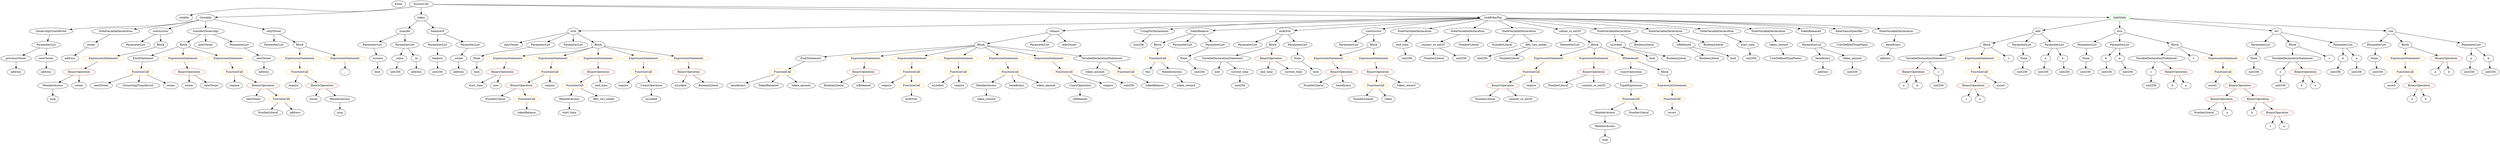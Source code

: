 strict digraph {
	graph [bb="0,0,11103,756"];
	node [label="\N"];
	Enter	[height=0.5,
		pos="1750.5,738",
		width=0.83628];
	Identifier_end_time_1	[color=black,
		height=0.5,
		label=end_time,
		pos="5618.5,378",
		width=1.2382];
	Identifier_start_time	[color=black,
		height=0.5,
		label=start_time,
		pos="2080.5,306",
		width=1.3076];
	NumberLiteral_Unnamed_9	[color=black,
		height=0.5,
		label=NumberLiteral,
		pos="6571.5,234",
		width=1.765];
	ParameterList_Unnamed_16	[color=black,
		height=0.5,
		label=ParameterList,
		pos="8027.5,522",
		width=1.7095];
	VariableDeclaration_beneficiary_1	[color=black,
		height=0.5,
		label=beneficiary,
		pos="8082.5,450",
		width=1.4184];
	ParameterList_Unnamed_16 -> VariableDeclaration_beneficiary_1	[pos="e,8069.3,467.79 8040.8,504.05 8047.3,495.89 8055.1,485.91 8062.2,476.82"];
	VariableDeclaration_token_amount	[color=black,
		height=0.5,
		label=token_amount,
		pos="8215.5,450",
		width=1.765];
	ParameterList_Unnamed_16 -> VariableDeclaration_token_amount	[pos="e,8178.3,464.87 8064.2,507.34 8093.8,496.33 8135.6,480.76 8167.8,468.78"];
	Identifier_now	[color=black,
		height=0.5,
		label=now,
		pos="2172.5,306",
		width=0.75];
	Identifier_isLocked_1	[color=black,
		height=0.5,
		label=isLocked,
		pos="3004.5,306",
		width=1.2521];
	Parameter_None	[color=black,
		height=0.5,
		label=None,
		pos="9232.5,450",
		width=0.85014];
	ElementaryTypeName_uint256_2	[color=black,
		height=0.5,
		label=uint256,
		pos="9223.5,378",
		width=1.0442];
	Parameter_None -> ElementaryTypeName_uint256_2	[pos="e,9225.7,396.1 9230.3,431.7 9229.4,424.32 9228.2,415.52 9227.2,407.25"];
	ParameterList_Unnamed_22	[color=black,
		height=0.5,
		label=ParameterList,
		pos="6953.5,522",
		width=1.7095];
	ElementaryTypeName_uint256_6	[color=black,
		height=0.5,
		label=uint256,
		pos="9986.5,378",
		width=1.0442];
	BinaryOperation_Unnamed_2	[color=brown,
		height=0.5,
		label=BinaryOperation,
		pos="9784.5,234",
		width=1.9867];
	NumberLiteral_Unnamed	[color=black,
		height=0.5,
		label=NumberLiteral,
		pos="9697.5,162",
		width=1.765];
	BinaryOperation_Unnamed_2 -> NumberLiteral_Unnamed	[pos="e,9718,179.47 9763.9,216.41 9752.9,207.52 9739.1,196.41 9726.9,186.63"];
	Identifier_a_1	[color=black,
		height=0.5,
		label=a,
		pos="9806.5,162",
		width=0.75];
	BinaryOperation_Unnamed_2 -> Identifier_a_1	[pos="e,9801.2,180.1 9790,215.7 9792.3,208.24 9795.1,199.32 9797.7,190.97"];
	VariableDeclaration_owner	[color=black,
		height=0.5,
		label=owner,
		pos="403.53,522",
		width=0.93331];
	ElementaryTypeName_address_2	[color=black,
		height=0.5,
		label=address,
		pos="311.53,450",
		width=1.0996];
	VariableDeclaration_owner -> ElementaryTypeName_address_2	[pos="e,331.07,465.87 384.91,506.83 372.08,497.07 354.77,483.9 340.19,472.8"];
	Identifier_this	[color=black,
		height=0.5,
		label=this,
		pos="5074.5,378",
		width=0.75];
	Identifier_isLocked	[color=black,
		height=0.5,
		label=isLocked,
		pos="2871.5,234",
		width=1.2521];
	ElementaryTypeName_uint256_15	[color=black,
		height=0.5,
		label=uint256,
		pos="1922.5,378",
		width=1.0442];
	FunctionDefinition_add	[color=black,
		height=0.5,
		label=add,
		pos="9035.5,594",
		width=0.75];
	Block_Unnamed_3	[color=black,
		height=0.5,
		label=Block,
		pos="8805.5,522",
		width=0.90558];
	FunctionDefinition_add -> Block_Unnamed_3	[pos="e,8833.7,531.56 9011.4,585.64 8971.6,573.55 8892.2,549.38 8844.5,534.86"];
	ParameterList_Unnamed_7	[color=black,
		height=0.5,
		label=ParameterList,
		pos="8965.5,522",
		width=1.7095];
	FunctionDefinition_add -> ParameterList_Unnamed_7	[pos="e,8982.2,539.7 9021,578.5 9012.1,569.59 9000.5,557.94 8990.1,547.62"];
	ParameterList_Unnamed_6	[color=black,
		height=0.5,
		label=ParameterList,
		pos="9106.5,522",
		width=1.7095];
	FunctionDefinition_add -> ParameterList_Unnamed_6	[pos="e,9089.6,539.7 9050.2,578.5 9059.3,569.59 9071.1,557.94 9081.6,547.62"];
	ElementaryTypeName_uint256_10	[color=black,
		height=0.5,
		label=uint256,
		pos="10556,378",
		width=1.0442];
	Identifier_msg_2	[color=black,
		height=0.5,
		label=msg,
		pos="7101.5,18",
		width=0.75];
	ExpressionStatement_Unnamed_1	[color=orange,
		height=0.5,
		label=ExpressionStatement,
		pos="10684,450",
		width=2.458];
	FunctionCall_Unnamed_1	[color=orange,
		height=0.5,
		label=FunctionCall,
		pos="10684,378",
		width=1.6125];
	ExpressionStatement_Unnamed_1 -> FunctionCall_Unnamed_1	[pos="e,10684,396.1 10684,431.7 10684,424.41 10684,415.73 10684,407.54"];
	Identifier_a_5	[color=black,
		height=0.5,
		label=a,
		pos="10804,378",
		width=0.75];
	NumberLiteral_Unnamed_4	[color=black,
		height=0.5,
		label=NumberLiteral,
		pos="6045.5,234",
		width=1.765];
	FunctionCall_Unnamed_9	[color=orange,
		height=0.5,
		label=FunctionCall,
		pos="2826.5,378",
		width=1.6125];
	Identifier_require_2	[color=black,
		height=0.5,
		label=require,
		pos="2747.5,306",
		width=1.0026];
	FunctionCall_Unnamed_9 -> Identifier_require_2	[pos="e,2764.7,322.19 2808.2,360.76 2797.7,351.5 2784.5,339.73 2773,329.58"];
	UnaryOperation_Unnamed	[color=black,
		height=0.5,
		label=UnaryOperation,
		pos="2871.5,306",
		width=1.9452];
	FunctionCall_Unnamed_9 -> UnaryOperation_Unnamed	[pos="e,2860.7,323.79 2837.4,360.05 2842.6,352.06 2848.8,342.33 2854.6,333.4"];
	ParameterList_Unnamed_3	[color=black,
		height=0.5,
		label=ParameterList,
		pos="10015,522",
		width=1.7095];
	Parameter_None_1	[color=black,
		height=0.5,
		label=None,
		pos="9986.5,450",
		width=0.85014];
	ParameterList_Unnamed_3 -> Parameter_None_1	[pos="e,9993.2,467.62 10008,503.7 10005,496.04 10001,486.85 9997.5,478.3"];
	Parameter_None_2	[color=black,
		height=0.5,
		label=None,
		pos="10547,450",
		width=0.85014];
	Parameter_None_2 -> ElementaryTypeName_uint256_10	[pos="e,10553,396.1 10549,431.7 10550,424.32 10551,415.52 10552,407.25"];
	FunctionDefinition_lock	[color=black,
		height=0.5,
		label=lock,
		pos="2519.5,594",
		width=0.75];
	ModifierInvocation_onlyOwner_1	[color=black,
		height=0.5,
		label=onlyOwner,
		pos="2247.5,522",
		width=1.4323];
	FunctionDefinition_lock -> ModifierInvocation_onlyOwner_1	[pos="e,2286.5,534.24 2494.3,586.97 2454.6,577.39 2374.8,557.93 2307.5,540 2304.2,539.12 2300.8,538.2 2297.4,537.27"];
	ParameterList_Unnamed_21	[color=black,
		height=0.5,
		label=ParameterList,
		pos="2378.5,522",
		width=1.7095];
	FunctionDefinition_lock -> ParameterList_Unnamed_21	[pos="e,2408.9,538.09 2498.4,582.52 2477.6,572.16 2445.1,556.05 2419.2,543.19"];
	ParameterList_Unnamed_20	[color=black,
		height=0.5,
		label=ParameterList,
		pos="2519.5,522",
		width=1.7095];
	FunctionDefinition_lock -> ParameterList_Unnamed_20	[pos="e,2519.5,540.1 2519.5,575.7 2519.5,568.41 2519.5,559.73 2519.5,551.54"];
	Block_Unnamed_9	[color=black,
		height=0.5,
		label=Block,
		pos="2631.5,522",
		width=0.90558];
	FunctionDefinition_lock -> Block_Unnamed_9	[pos="e,2610.6,536.06 2538.8,580.97 2555.9,570.27 2581.2,554.44 2601.1,542.02"];
	ParameterList_Unnamed_23	[color=black,
		height=0.5,
		label=ParameterList,
		pos="5538.5,522",
		width=1.7095];
	Identifier_beneficiary_2	[color=black,
		height=0.5,
		label=beneficiary,
		pos="3264.5,306",
		width=1.4184];
	ElementaryTypeName_uint256_1	[color=black,
		height=0.5,
		label=uint256,
		pos="9316.5,378",
		width=1.0442];
	MemberAccess_Unnamed_6	[color=black,
		height=0.5,
		label=MemberAccess,
		pos="4388.5,306",
		width=1.9174];
	Identifier_token_reward_2	[color=black,
		height=0.5,
		label=token_reward,
		pos="4388.5,234",
		width=1.7095];
	MemberAccess_Unnamed_6 -> Identifier_token_reward_2	[pos="e,4388.5,252.1 4388.5,287.7 4388.5,280.41 4388.5,271.73 4388.5,263.54"];
	BinaryOperation_Unnamed_20	[color=brown,
		height=0.5,
		label=BinaryOperation,
		pos="6650.5,306",
		width=1.9867];
	BinaryOperation_Unnamed_20 -> NumberLiteral_Unnamed_9	[pos="e,6590.1,251.47 6631.8,288.41 6621.9,279.61 6609.5,268.63 6598.5,258.92"];
	Identifier_counter_re_ent35	[color=black,
		height=0.5,
		label=counter_re_ent35,
		pos="6728.5,234",
		width=2.0976];
	BinaryOperation_Unnamed_20 -> Identifier_counter_re_ent35	[pos="e,6709.9,251.71 6669,288.41 6678.8,279.67 6690.9,268.79 6701.6,259.13"];
	VariableDeclarationStatement_Unnamed_2	[color=black,
		height=0.5,
		label=VariableDeclarationStatement,
		pos="8533.5,450",
		width=3.3174];
	BinaryOperation_Unnamed_8	[color=brown,
		height=0.5,
		label=BinaryOperation,
		pos="8441.5,378",
		width=1.9867];
	VariableDeclarationStatement_Unnamed_2 -> BinaryOperation_Unnamed_8	[pos="e,8463.3,395.55 8511.3,432.05 8499.5,423.13 8485,412.06 8472.2,402.34"];
	VariableDeclaration_c_2	[color=black,
		height=0.5,
		label=c,
		pos="8558.5,378",
		width=0.75];
	VariableDeclarationStatement_Unnamed_2 -> VariableDeclaration_c_2	[pos="e,8552.6,395.62 8539.7,431.7 8542.4,424.04 8545.7,414.85 8548.8,406.3"];
	FunctionDefinition_release	[color=black,
		height=0.5,
		label=release,
		pos="4694.5,594",
		width=0.98875];
	Block_Unnamed_13	[color=black,
		height=0.5,
		label=Block,
		pos="4353.5,522",
		width=0.90558];
	FunctionDefinition_release -> Block_Unnamed_13	[pos="e,4383.7,529.19 4661.8,586.29 4599.4,573.48 4463.5,545.57 4394.9,531.49"];
	ParameterList_Unnamed_25	[color=black,
		height=0.5,
		label=ParameterList,
		pos="4628.5,522",
		width=1.7095];
	FunctionDefinition_release -> ParameterList_Unnamed_25	[pos="e,4644.1,539.47 4679.9,577.46 4671.7,568.74 4661.2,557.65 4651.9,547.76"];
	ModifierInvocation_onlyOwner_2	[color=black,
		height=0.5,
		label=onlyOwner,
		pos="4759.5,522",
		width=1.4323];
	FunctionDefinition_release -> ModifierInvocation_onlyOwner_2	[pos="e,4744.4,539.31 4709.3,577.12 4717.4,568.38 4727.6,557.35 4736.7,547.54"];
	Block_Unnamed_8	[color=black,
		height=0.5,
		label=Block,
		pos="5144.5,522",
		width=0.90558];
	FunctionCall_Unnamed_8	[color=orange,
		height=0.5,
		label=FunctionCall,
		pos="5144.5,450",
		width=1.6125];
	Block_Unnamed_8 -> FunctionCall_Unnamed_8	[pos="e,5144.5,468.1 5144.5,503.7 5144.5,496.41 5144.5,487.73 5144.5,479.54"];
	ExpressionStatement_Unnamed_12	[color=orange,
		height=0.5,
		label=ExpressionStatement,
		pos="2241.5,450",
		width=2.458];
	BinaryOperation_Unnamed_17	[color=brown,
		height=0.5,
		label=BinaryOperation,
		pos="2220.5,378",
		width=1.9867];
	ExpressionStatement_Unnamed_12 -> BinaryOperation_Unnamed_17	[pos="e,2225.7,396.1 2236.3,431.7 2234.1,424.24 2231.4,415.32 2228.9,406.97"];
	UsingForDeclaration_Unnamed	[color=black,
		height=0.5,
		label=UsingForDeclaration,
		pos="5126.5,594",
		width=2.4303];
	ElementaryTypeName_uint256_17	[color=black,
		height=0.5,
		label=uint256,
		pos="5056.5,522",
		width=1.0442];
	UsingForDeclaration_Unnamed -> ElementaryTypeName_uint256_17	[pos="e,5071.9,538.36 5109.6,576.05 5100.7,567.17 5089.7,556.14 5080,546.45"];
	VariableDeclarationStatement_Unnamed	[color=black,
		height=0.5,
		label=VariableDeclarationStatement,
		pos="9552.5,450",
		width=3.3174];
	VariableDeclaration_c	[color=black,
		height=0.5,
		label=c,
		pos="9493.5,378",
		width=0.75];
	VariableDeclarationStatement_Unnamed -> VariableDeclaration_c	[pos="e,9506.3,394.2 9537.9,431.7 9530.6,422.98 9521.6,412.28 9513.6,402.81"];
	BinaryOperation_Unnamed	[color=brown,
		height=0.5,
		label=BinaryOperation,
		pos="9610.5,378",
		width=1.9867];
	VariableDeclarationStatement_Unnamed -> BinaryOperation_Unnamed	[pos="e,9596.4,396.1 9566.9,431.7 9573.6,423.56 9581.8,413.69 9589.2,404.7"];
	Block_Unnamed_6	[color=black,
		height=0.5,
		label=Block,
		pos="800.53,522",
		width=0.90558];
	EmitStatement_Unnamed	[color=black,
		height=0.5,
		label=EmitStatement,
		pos="628.53,450",
		width=1.7788];
	Block_Unnamed_6 -> EmitStatement_Unnamed	[pos="e,664.03,465.45 774.78,510.52 748.34,499.76 706.64,482.79 674.52,469.72"];
	ExpressionStatement_Unnamed_7	[color=orange,
		height=0.5,
		label=ExpressionStatement,
		pos="799.53,450",
		width=2.458];
	Block_Unnamed_6 -> ExpressionStatement_Unnamed_7	[pos="e,799.78,468.1 800.28,503.7 800.18,496.41 800.06,487.73 799.94,479.54"];
	ExpressionStatement_Unnamed_6	[color=orange,
		height=0.5,
		label=ExpressionStatement,
		pos="994.53,450",
		width=2.458];
	Block_Unnamed_6 -> ExpressionStatement_Unnamed_6	[pos="e,952.3,466.24 827.1,511.41 856.47,500.81 904.54,483.47 941.66,470.08"];
	NumberLiteral_Unnamed_5	[color=black,
		height=0.5,
		label=NumberLiteral,
		pos="5834.5,306",
		width=1.765];
	NumberLiteral_Unnamed_1	[color=black,
		height=0.5,
		label=NumberLiteral,
		pos="1147.5,162",
		width=1.765];
	FunctionDefinition_tokenBalance	[color=black,
		height=0.5,
		label=tokenBalance,
		pos="5327.5,594",
		width=1.6679];
	FunctionDefinition_tokenBalance -> Block_Unnamed_8	[pos="e,5170.1,533.75 5290.3,579.52 5261.6,569.02 5220.9,553.93 5185.5,540 5183.8,539.32 5182,538.62 5180.3,537.9"];
	ParameterList_Unnamed_18	[color=black,
		height=0.5,
		label=ParameterList,
		pos="5256.5,522",
		width=1.7095];
	FunctionDefinition_tokenBalance -> ParameterList_Unnamed_18	[pos="e,5273.2,539.47 5310.7,576.41 5302,567.78 5291.1,557.06 5281.4,547.5"];
	ParameterList_Unnamed_19	[color=black,
		height=0.5,
		label=ParameterList,
		pos="5397.5,522",
		width=1.7095];
	FunctionDefinition_tokenBalance -> ParameterList_Unnamed_19	[pos="e,5381.1,539.47 5344.1,576.41 5352.8,567.78 5363.5,557.06 5373,547.5"];
	NumberLiteral_Unnamed_7	[color=black,
		height=0.5,
		label=NumberLiteral,
		pos="6357.5,450",
		width=1.765];
	BinaryOperation_Unnamed_18	[color=brown,
		height=0.5,
		label=BinaryOperation,
		pos="2631.5,378",
		width=1.9867];
	FunctionCall_Unnamed_12	[color=orange,
		height=0.5,
		label=FunctionCall,
		pos="2527.5,306",
		width=1.6125];
	BinaryOperation_Unnamed_18 -> FunctionCall_Unnamed_12	[pos="e,2551.2,322.91 2607.4,360.76 2593.5,351.42 2575.9,339.55 2560.7,329.33"];
	Identifier_end_time	[color=black,
		height=0.5,
		label=end_time,
		pos="2648.5,306",
		width=1.2382];
	BinaryOperation_Unnamed_18 -> Identifier_end_time	[pos="e,2644.4,324.1 2635.7,359.7 2637.5,352.32 2639.7,343.52 2641.7,335.25"];
	NumberLiteral_Unnamed_11	[color=black,
		height=0.5,
		label=NumberLiteral,
		pos="6894.5,306",
		width=1.765];
	NumberLiteral_Unnamed_3	[color=black,
		height=0.5,
		label=NumberLiteral,
		pos="6647.5,522",
		width=1.765];
	Identifier_assert_1	[color=black,
		height=0.5,
		label=assert,
		pos="10623,306",
		width=0.89172];
	Block_Unnamed_3 -> VariableDeclarationStatement_Unnamed_2	[pos="e,8592.1,466.09 8776.4,513.51 8735.4,502.94 8659.2,483.35 8603.1,468.9"];
	ExpressionStatement_Unnamed_2	[color=orange,
		height=0.5,
		label=ExpressionStatement,
		pos="8759.5,450",
		width=2.458];
	Block_Unnamed_3 -> ExpressionStatement_Unnamed_2	[pos="e,8770.8,468.12 8794.9,504.76 8789.6,496.7 8783,486.74 8777,477.6"];
	Identifier_c_4	[color=black,
		height=0.5,
		label=c,
		pos="8892.5,450",
		width=0.75];
	Block_Unnamed_3 -> Identifier_c_4	[pos="e,8875.7,464.54 8823.6,506.5 8836.1,496.38 8853.1,482.73 8867,471.5"];
	Parameter_a_3	[color=black,
		height=0.5,
		label=a,
		pos="9052.5,450",
		width=0.75];
	ElementaryTypeName_uint256_11	[color=black,
		height=0.5,
		label=uint256,
		pos="9037.5,378",
		width=1.0442];
	Parameter_a_3 -> ElementaryTypeName_uint256_11	[pos="e,9041.2,396.1 9048.8,431.7 9047.2,424.32 9045.4,415.52 9043.6,407.25"];
	Identifier_isLocked_2	[color=black,
		height=0.5,
		label=isLocked,
		pos="4166.5,306",
		width=1.2521];
	BinaryOperation_Unnamed_16	[color=brown,
		height=0.5,
		label=BinaryOperation,
		pos="2289.5,306",
		width=1.9867];
	NumberLiteral_Unnamed_6	[color=black,
		height=0.5,
		label=NumberLiteral,
		pos="2172.5,234",
		width=1.765];
	BinaryOperation_Unnamed_16 -> NumberLiteral_Unnamed_6	[pos="e,2198.8,250.74 2262.7,288.94 2246.7,279.36 2226.1,267.06 2208.7,256.63"];
	FunctionCall_Unnamed_11	[color=orange,
		height=0.5,
		label=FunctionCall,
		pos="2312.5,234",
		width=1.6125];
	BinaryOperation_Unnamed_16 -> FunctionCall_Unnamed_11	[pos="e,2306.9,252.1 2295.2,287.7 2297.7,280.24 2300.6,271.32 2303.3,262.97"];
	FunctionCall_Unnamed_21	[color=orange,
		height=0.5,
		label=FunctionCall,
		pos="4483.5,378",
		width=1.6125];
	FunctionCall_Unnamed_21 -> MemberAccess_Unnamed_6	[pos="e,4410.7,323.31 4462,361.12 4449.5,351.94 4433.6,340.23 4419.8,330.06"];
	Identifier_beneficiary_1	[color=black,
		height=0.5,
		label=beneficiary,
		pos="4526.5,306",
		width=1.4184];
	FunctionCall_Unnamed_21 -> Identifier_beneficiary_1	[pos="e,4516.2,323.79 4493.9,360.05 4498.9,352.06 4504.8,342.33 4510.3,333.4"];
	Identifier_token_amount	[color=black,
		height=0.5,
		label=token_amount,
		pos="4659.5,306",
		width=1.765];
	FunctionCall_Unnamed_21 -> Identifier_token_amount	[pos="e,4623.6,321.28 4518.3,363.17 4545.4,352.38 4583.4,337.3 4613.1,325.48"];
	BinaryOperation_Unnamed_23	[color=brown,
		height=0.5,
		label=BinaryOperation,
		pos="3829.5,378",
		width=1.9867];
	BooleanLiteral_Unnamed_5	[color=black,
		height=0.5,
		label=BooleanLiteral,
		pos="3697.5,306",
		width=1.7788];
	BinaryOperation_Unnamed_23 -> BooleanLiteral_Unnamed_5	[pos="e,3726.6,322.42 3799.9,361.29 3781.3,351.4 3757,338.53 3736.8,327.8"];
	Identifier_isReleased_1	[color=black,
		height=0.5,
		label=isReleased,
		pos="3829.5,306",
		width=1.3907];
	BinaryOperation_Unnamed_23 -> Identifier_isReleased_1	[pos="e,3829.5,324.1 3829.5,359.7 3829.5,352.41 3829.5,343.73 3829.5,335.54"];
	Identifier_owner_3	[color=black,
		height=0.5,
		label=owner,
		pos="828.53,306",
		width=0.93331];
	FunctionDefinition_lockOver	[color=black,
		height=0.5,
		label=lockOver,
		pos="5706.5,594",
		width=1.2521];
	FunctionDefinition_lockOver -> ParameterList_Unnamed_23	[pos="e,5572.8,537.27 5676.1,580.32 5650.2,569.52 5612.5,553.83 5583.2,541.6"];
	Block_Unnamed_12	[color=black,
		height=0.5,
		label=Block,
		pos="5650.5,522",
		width=0.90558];
	FunctionDefinition_lockOver -> Block_Unnamed_12	[pos="e,5663.3,538.99 5693.3,576.41 5686.5,567.92 5678.1,557.41 5670.5,547.96"];
	ParameterList_Unnamed_24	[color=black,
		height=0.5,
		label=ParameterList,
		pos="5762.5,522",
		width=1.7095];
	FunctionDefinition_lockOver -> ParameterList_Unnamed_24	[pos="e,5749,539.96 5719.8,576.41 5726.4,568.16 5734.5,558.01 5741.9,548.78"];
	ElementaryTypeName_uint256_20	[color=black,
		height=0.5,
		label=uint256,
		pos="6569.5,450",
		width=1.0442];
	Identifier_require	[color=black,
		height=0.5,
		label=require,
		pos="1297.5,306",
		width=1.0026];
	EmitStatement_Unnamed_1	[color=black,
		height=0.5,
		label=EmitStatement,
		pos="3540.5,450",
		width=1.7788];
	FunctionCall_Unnamed_22	[color=orange,
		height=0.5,
		label=FunctionCall,
		pos="3465.5,378",
		width=1.6125];
	EmitStatement_Unnamed_1 -> FunctionCall_Unnamed_22	[pos="e,3483.2,395.47 3522.8,432.41 3513.4,423.69 3501.8,412.85 3491.5,403.21"];
	ModifierInvocation_onlyOwner	[color=black,
		height=0.5,
		label=onlyOwner,
		pos="913.53,522",
		width=1.4323];
	Identifier_TokenReleased	[color=black,
		height=0.5,
		label=TokenReleased,
		pos="3401.5,306",
		width=1.8897];
	ElementaryTypeName_address	[color=black,
		height=0.5,
		label=address,
		pos="2017.5,378",
		width=1.0996];
	Identifier_start_time_1	[color=black,
		height=0.5,
		label=start_time,
		pos="2481.5,162",
		width=1.3076];
	ParameterList_Unnamed_11	[color=black,
		height=0.5,
		label=ParameterList,
		pos="1640.5,522",
		width=1.7095];
	Parameter_success	[color=black,
		height=0.5,
		label=success,
		pos="1650.5,450",
		width=1.1135];
	ParameterList_Unnamed_11 -> Parameter_success	[pos="e,1648.1,468.1 1643,503.7 1644.1,496.32 1645.3,487.52 1646.5,479.25"];
	BinaryOperation_Unnamed_3	[color=brown,
		height=0.5,
		label=BinaryOperation,
		pos="9945.5,234",
		width=1.9867];
	Identifier_b_1	[color=black,
		height=0.5,
		label=b,
		pos="9922.5,162",
		width=0.75];
	BinaryOperation_Unnamed_3 -> Identifier_b_1	[pos="e,9928.2,180.1 9939.8,215.7 9937.4,208.24 9934.5,199.32 9931.7,190.97"];
	BinaryOperation_Unnamed_4	[color=brown,
		height=0.5,
		label=BinaryOperation,
		pos="10040,162",
		width=1.9867];
	BinaryOperation_Unnamed_3 -> BinaryOperation_Unnamed_4	[pos="e,10017,179.47 9967.8,216.41 9979.9,207.43 9995,196.19 10008,186.34"];
	ElementaryTypeName_uint256_7	[color=black,
		height=0.5,
		label=uint256,
		pos="10098,306",
		width=1.0442];
	Identifier_revert	[color=black,
		height=0.5,
		label=revert,
		pos="7398.5,162",
		width=0.87786];
	FunctionCall_Unnamed_15	[color=orange,
		height=0.5,
		label=FunctionCall,
		pos="7398.5,234",
		width=1.6125];
	FunctionCall_Unnamed_15 -> Identifier_revert	[pos="e,7398.5,180.1 7398.5,215.7 7398.5,208.41 7398.5,199.73 7398.5,191.54"];
	FunctionCall_Unnamed_14	[color=orange,
		height=0.5,
		label=FunctionCall,
		pos="7218.5,234",
		width=1.6125];
	MemberAccess_Unnamed_4	[color=black,
		height=0.5,
		label=MemberAccess,
		pos="7101.5,162",
		width=1.9174];
	FunctionCall_Unnamed_14 -> MemberAccess_Unnamed_4	[pos="e,7128.2,178.98 7192.6,217.46 7176.4,207.81 7155.5,195.27 7137.7,184.65"];
	NumberLiteral_Unnamed_10	[color=black,
		height=0.5,
		label=NumberLiteral,
		pos="7252.5,162",
		width=1.765];
	FunctionCall_Unnamed_14 -> NumberLiteral_Unnamed_10	[pos="e,7244.2,180.1 7226.9,215.7 7230.6,208.07 7235.1,198.92 7239.2,190.4"];
	VariableDeclarationStatement_Unnamed_3	[color=black,
		height=0.5,
		label=VariableDeclarationStatement,
		pos="5433.5,450",
		width=3.3174];
	Block_Unnamed_12 -> VariableDeclarationStatement_Unnamed_3	[pos="e,5489.5,466.29 5625.5,510.17 5620.3,508.03 5614.8,505.86 5609.5,504 5573.9,491.28 5533.5,478.97 5500.4,469.42"];
	BinaryOperation_Unnamed_22	[color=brown,
		height=0.5,
		label=BinaryOperation,
		pos="5642.5,450",
		width=1.9867];
	Block_Unnamed_12 -> BinaryOperation_Unnamed_22	[pos="e,5644.5,468.1 5648.6,503.7 5647.7,496.41 5646.7,487.73 5645.8,479.54"];
	FunctionDefinition_mul	[color=black,
		height=0.5,
		label=mul,
		pos="9388.5,594",
		width=0.75];
	ParameterList_Unnamed_1	[color=black,
		height=0.5,
		label=ParameterList,
		pos="9247.5,522",
		width=1.7095];
	FunctionDefinition_mul -> ParameterList_Unnamed_1	[pos="e,9277.9,538.09 9367.4,582.52 9346.6,572.16 9314.1,556.05 9288.2,543.19"];
	ParameterList_Unnamed	[color=black,
		height=0.5,
		label=ParameterList,
		pos="9388.5,522",
		width=1.7095];
	FunctionDefinition_mul -> ParameterList_Unnamed	[pos="e,9388.5,540.1 9388.5,575.7 9388.5,568.41 9388.5,559.73 9388.5,551.54"];
	Block_Unnamed	[color=black,
		height=0.5,
		label=Block,
		pos="9634.5,522",
		width=0.90558];
	FunctionDefinition_mul -> Block_Unnamed	[pos="e,9606,531.12 9413,586.03 9455.6,573.91 9543.7,548.85 9595,534.24"];
	Parameter_None_3	[color=black,
		height=0.5,
		label=None,
		pos="8968.5,450",
		width=0.85014];
	ParameterList_Unnamed_7 -> Parameter_None_3	[pos="e,8967.8,468.1 8966.3,503.7 8966.6,496.41 8967,487.73 8967.3,479.54"];
	ParameterList_Unnamed_5	[color=black,
		height=0.5,
		label=ParameterList,
		pos="10560,522",
		width=1.7095];
	ParameterList_Unnamed_5 -> Parameter_None_2	[pos="e,10550,468.1 10556,503.7 10555,496.32 10553,487.52 10552,479.25"];
	VariableDeclarationStatement_Unnamed_1	[color=black,
		height=0.5,
		label=VariableDeclarationStatement,
		pos="10155,450",
		width=3.3174];
	VariableDeclaration_c_1	[color=black,
		height=0.5,
		label=c,
		pos="10098,378",
		width=0.75];
	VariableDeclarationStatement_Unnamed_1 -> VariableDeclaration_c_1	[pos="e,10110,394.2 10140,431.7 10133,423.07 10125,412.5 10117,403.1"];
	BinaryOperation_Unnamed_5	[color=brown,
		height=0.5,
		label=BinaryOperation,
		pos="10215,378",
		width=1.9867];
	VariableDeclarationStatement_Unnamed_1 -> BinaryOperation_Unnamed_5	[pos="e,10200,396.1 10169,431.7 10176,423.56 10185,413.69 10193,404.7"];
	Identifier_a_6	[color=black,
		height=0.5,
		label=a,
		pos="8386.5,306",
		width=0.75];
	BinaryOperation_Unnamed_8 -> Identifier_a_6	[pos="e,8398.6,322.36 8428.2,360.05 8421.4,351.44 8413.1,340.81 8405.6,331.33"];
	Identifier_b_5	[color=black,
		height=0.5,
		label=b,
		pos="8458.5,306",
		width=0.75];
	BinaryOperation_Unnamed_8 -> Identifier_b_5	[pos="e,8454.4,324.1 8445.7,359.7 8447.5,352.32 8449.7,343.52 8451.7,335.25"];
	Identifier_newOwner	[color=black,
		height=0.5,
		label=newOwner,
		pos="1080.5,234",
		width=1.4046];
	FunctionDefinition_constructor_1	[color=black,
		height=0.5,
		label=constructor,
		pos="6094.5,594",
		width=1.4877];
	ParameterList_Unnamed_17	[color=black,
		height=0.5,
		label=ParameterList,
		pos="5982.5,522",
		width=1.7095];
	FunctionDefinition_constructor_1 -> ParameterList_Unnamed_17	[pos="e,6007.8,538.81 6070,577.64 6054.6,568.02 6034.5,555.47 6017.4,544.82"];
	Block_Unnamed_7	[color=black,
		height=0.5,
		label=Block,
		pos="6094.5,522",
		width=0.90558];
	FunctionDefinition_constructor_1 -> Block_Unnamed_7	[pos="e,6094.5,540.1 6094.5,575.7 6094.5,568.41 6094.5,559.73 6094.5,551.54"];
	Identifier_newOwner_1	[color=black,
		height=0.5,
		label=newOwner,
		pos="434.53,306",
		width=1.4046];
	ElementaryTypeName_uint256_3	[color=black,
		height=0.5,
		label=uint256,
		pos="9493.5,306",
		width=1.0442];
	ElementaryTypeName_address_1	[color=black,
		height=0.5,
		label=address,
		pos="1827.5,378",
		width=1.0996];
	Identifier_require_1	[color=black,
		height=0.5,
		label=require,
		pos="1035.5,306",
		width=1.0026];
	Identifier_a_4	[color=black,
		height=0.5,
		label=a,
		pos="10709,234",
		width=0.75];
	NumberLiteral_Unnamed_2	[color=black,
		height=0.5,
		label=NumberLiteral,
		pos="6688.5,450",
		width=1.765];
	BinaryOperation_Unnamed_12	[color=brown,
		height=0.5,
		label=BinaryOperation,
		pos="1161.5,306",
		width=1.9867];
	BinaryOperation_Unnamed_12 -> Identifier_newOwner	[pos="e,1099,250.99 1142.3,288.41 1132,279.48 1119.1,268.31 1107.7,258.5"];
	FunctionCall_Unnamed_5	[color=orange,
		height=0.5,
		label=FunctionCall,
		pos="1207.5,234",
		width=1.6125];
	BinaryOperation_Unnamed_12 -> FunctionCall_Unnamed_5	[pos="e,1196.5,251.79 1172.7,288.05 1177.9,280.06 1184.3,270.33 1190.2,261.4"];
	StateVariableDeclaration_Unnamed_6	[color=black,
		height=0.5,
		label=StateVariableDeclaration,
		pos="6267.5,594",
		width=2.8184];
	VariableDeclaration_end_time	[color=black,
		height=0.5,
		label=end_time,
		pos="6207.5,522",
		width=1.2382];
	StateVariableDeclaration_Unnamed_6 -> VariableDeclaration_end_time	[pos="e,6221.5,539.31 6253,576.05 6245.8,567.59 6236.8,557.19 6228.8,547.84"];
	BinaryOperation_Unnamed_21	[color=brown,
		height=0.5,
		label=BinaryOperation,
		pos="7051.5,378",
		width=1.9867];
	BinaryOperation_Unnamed_21 -> NumberLiteral_Unnamed_11	[pos="e,6927.7,321.8 7017.5,361.81 6994.2,351.43 6963.1,337.59 6938.1,326.41"];
	Identifier_counter_re_ent35_1	[color=black,
		height=0.5,
		label=counter_re_ent35,
		pos="7051.5,306",
		width=2.0976];
	BinaryOperation_Unnamed_21 -> Identifier_counter_re_ent35_1	[pos="e,7051.5,324.1 7051.5,359.7 7051.5,352.41 7051.5,343.73 7051.5,335.54"];
	BinaryOperation_Unnamed_9	[color=brown,
		height=0.5,
		label=BinaryOperation,
		pos="8734.5,306",
		width=1.9867];
	Identifier_c_3	[color=black,
		height=0.5,
		label=c,
		pos="8698.5,234",
		width=0.75];
	BinaryOperation_Unnamed_9 -> Identifier_c_3	[pos="e,8706.8,251.14 8725.6,287.7 8721.5,279.75 8716.6,270.16 8712.1,261.34"];
	Identifier_a_7	[color=black,
		height=0.5,
		label=a,
		pos="8770.5,234",
		width=0.75];
	BinaryOperation_Unnamed_9 -> Identifier_a_7	[pos="e,8762.2,251.14 8743.4,287.7 8747.5,279.75 8752.4,270.16 8757,261.34"];
	EventDefinition_OwnershipTransferred	[color=black,
		height=0.5,
		label=OwnershipTransferred,
		pos="220.53,594",
		width=2.6243];
	ParameterList_Unnamed_12	[color=black,
		height=0.5,
		label=ParameterList,
		pos="203.53,522",
		width=1.7095];
	EventDefinition_OwnershipTransferred -> ParameterList_Unnamed_12	[pos="e,207.68,540.1 216.33,575.7 214.54,568.32 212.4,559.52 210.39,551.25"];
	SourceUnit_Unnamed	[color=black,
		height=0.5,
		label=SourceUnit,
		pos="1851.5,738",
		width=1.46];
	PragmaDirective_solidity	[color=black,
		height=0.5,
		label=solidity,
		pos="814.53,666",
		width=1.0442];
	SourceUnit_Unnamed -> PragmaDirective_solidity	[pos="e,841.85,678.7 1813.8,725.18 1805.9,723.11 1797.5,721.23 1789.5,720 1381.2,656.96 1265.8,764.62 860.53,684 857.92,683.48 855.27,\
682.84 852.62,682.1"];
	ContractDefinition_Ownable	[color=black,
		height=0.5,
		label=Ownable,
		pos="913.53,666",
		width=1.2105];
	SourceUnit_Unnamed -> ContractDefinition_Ownable	[pos="e,957.18,666.46 1813.4,725.22 1805.6,723.18 1797.3,721.29 1789.5,720 1482.1,669.12 1106.8,665.71 968.3,666.39"];
	ContractDefinition_token	[color=black,
		height=0.5,
		label=token,
		pos="1851.5,666",
		width=0.864];
	SourceUnit_Unnamed -> ContractDefinition_token	[pos="e,1851.5,684.1 1851.5,719.7 1851.5,712.41 1851.5,703.73 1851.5,695.54"];
	ContractDefinition_lockEtherPay	[color=black,
		height=0.5,
		label=lockEtherPay,
		pos="6611.5,666",
		width=1.6679];
	SourceUnit_Unnamed -> ContractDefinition_lockEtherPay	[pos="e,6551.3,667.89 1904.2,736.23 2383.4,729.18 5985.4,676.21 6539.9,668.05"];
	ContractDefinition_SafeMath	[color=green,
		height=0.5,
		label=SafeMath,
		pos="9388.5,666",
		width=1.2798];
	SourceUnit_Unnamed -> ContractDefinition_SafeMath	[pos="e,9342.2,667.43 1904.2,736.51 2537,730.63 8671.5,673.66 9331.1,667.53"];
	VariableDeclaration_counter_re_ent35	[color=black,
		height=0.5,
		label=counter_re_ent35,
		pos="6345.5,522",
		width=2.0976];
	VariableDeclaration_counter_re_ent35 -> NumberLiteral_Unnamed_7	[pos="e,6354.6,468.1 6348.5,503.7 6349.8,496.32 6351.3,487.52 6352.7,479.25"];
	ElementaryTypeName_uint256_23	[color=black,
		height=0.5,
		label=uint256,
		pos="6476.5,450",
		width=1.0442];
	VariableDeclaration_counter_re_ent35 -> ElementaryTypeName_uint256_23	[pos="e,6452.2,464.01 6375.3,505.12 6395.1,494.49 6421.4,480.47 6442.2,469.36"];
	Parameter_a_2	[color=black,
		height=0.5,
		label=a,
		pos="10979,450",
		width=0.75];
	ElementaryTypeName_uint256_8	[color=black,
		height=0.5,
		label=uint256,
		pos="10973,378",
		width=1.0442];
	Parameter_a_2 -> ElementaryTypeName_uint256_8	[pos="e,10974,396.1 10977,431.7 10976,424.41 10976,415.73 10975,407.54"];
	FunctionCall_Unnamed_16	[color=orange,
		height=0.5,
		label=FunctionCall,
		pos="4258.5,378",
		width=1.6125];
	FunctionCall_Unnamed_16 -> Identifier_isLocked_2	[pos="e,4186.7,322.34 4237.7,361.12 4225.2,351.68 4209.3,339.56 4195.7,329.19"];
	Identifier_require_5	[color=black,
		height=0.5,
		label=require,
		pos="4265.5,306",
		width=1.0026];
	FunctionCall_Unnamed_16 -> Identifier_require_5	[pos="e,4263.8,324.1 4260.3,359.7 4261,352.41 4261.9,343.73 4262.7,335.54"];
	VariableDeclaration_isReleased	[color=black,
		height=0.5,
		label=isReleased,
		pos="7463.5,522",
		width=1.3907];
	BooleanLiteral_Unnamed_2	[color=black,
		height=0.5,
		label=BooleanLiteral,
		pos="7568.5,450",
		width=1.7788];
	VariableDeclaration_isReleased -> BooleanLiteral_Unnamed_2	[pos="e,7544.4,467.06 7486.6,505.64 7500.8,496.17 7519.2,483.87 7535,473.34"];
	ElementaryTypeName_bool_2	[color=black,
		height=0.5,
		label=bool,
		pos="7678.5,450",
		width=0.76697];
	VariableDeclaration_isReleased -> ElementaryTypeName_bool_2	[pos="e,7656.8,461.59 7501.7,509.93 7550,495.91 7628.3,472.97 7641.5,468 7643.1,467.41 7644.7,466.78 7646.3,466.13"];
	ElementaryTypeName_address_6	[color=black,
		height=0.5,
		label=address,
		pos="1268.5,162",
		width=1.0996];
	ExpressionStatement_Unnamed_22	[color=orange,
		height=0.5,
		label=ExpressionStatement,
		pos="3839.5,450",
		width=2.458];
	ExpressionStatement_Unnamed_22 -> BinaryOperation_Unnamed_23	[pos="e,3832,396.1 3837.1,431.7 3836,424.32 3834.7,415.52 3833.6,407.25"];
	ParameterList_Unnamed_13	[color=black,
		height=0.5,
		label=ParameterList,
		pos="589.53,522",
		width=1.7095];
	StateVariableDeclaration_Unnamed_8	[color=black,
		height=0.5,
		label=StateVariableDeclaration,
		pos="6501.5,594",
		width=2.8184];
	StateVariableDeclaration_Unnamed_8 -> VariableDeclaration_counter_re_ent35	[pos="e,6379.9,538.43 6465.3,576.76 6442.9,566.7 6414,553.7 6390.1,543.01"];
	NumberLiteral_Unnamed_8	[color=black,
		height=0.5,
		label=NumberLiteral,
		pos="6502.5,522",
		width=1.765];
	StateVariableDeclaration_Unnamed_8 -> NumberLiteral_Unnamed_8	[pos="e,6502.3,540.1 6501.8,575.7 6501.9,568.41 6502,559.73 6502.1,551.54"];
	Parameter_balance	[color=black,
		height=0.5,
		label=balance,
		pos="1922.5,450",
		width=1.0719];
	Parameter_balance -> ElementaryTypeName_uint256_15	[pos="e,1922.5,396.1 1922.5,431.7 1922.5,424.41 1922.5,415.73 1922.5,407.54"];
	MemberAccess_Unnamed_3	[color=black,
		height=0.5,
		label=MemberAccess,
		pos="2481.5,234",
		width=1.9174];
	FunctionCall_Unnamed_12 -> MemberAccess_Unnamed_3	[pos="e,2492.6,251.79 2516.4,288.05 2511.1,280.06 2504.7,270.33 2498.9,261.4"];
	Identifier_fifty_two_weeks	[color=black,
		height=0.5,
		label=fifty_two_weeks,
		pos="2641.5,234",
		width=2.0145];
	FunctionCall_Unnamed_12 -> Identifier_fifty_two_weeks	[pos="e,2615.1,251.22 2552.8,289.46 2568.3,279.97 2588.3,267.67 2605.4,257.17"];
	StateVariableDeclaration_Unnamed	[color=black,
		height=0.5,
		label=StateVariableDeclaration,
		pos="497.53,594",
		width=2.8184];
	StateVariableDeclaration_Unnamed -> VariableDeclaration_owner	[pos="e,422.59,537.19 474.78,576.05 461.8,566.39 445.42,554.19 431.64,543.93"];
	ElementaryTypeName_bool_3	[color=black,
		height=0.5,
		label=bool,
		pos="2103.5,378",
		width=0.76697];
	Parameter_None_6	[color=black,
		height=0.5,
		label=None,
		pos="5762.5,450",
		width=0.85014];
	ParameterList_Unnamed_24 -> Parameter_None_6	[pos="e,5762.5,468.1 5762.5,503.7 5762.5,496.41 5762.5,487.73 5762.5,479.54"];
	VariableDeclaration_c -> ElementaryTypeName_uint256_3	[pos="e,9493.5,324.1 9493.5,359.7 9493.5,352.41 9493.5,343.73 9493.5,335.54"];
	MemberAccess_Unnamed	[color=black,
		height=0.5,
		label=MemberAccess,
		pos="211.53,306",
		width=1.9174];
	Identifier_msg	[color=black,
		height=0.5,
		label=msg,
		pos="211.53,234",
		width=0.75];
	MemberAccess_Unnamed -> Identifier_msg	[pos="e,211.53,252.1 211.53,287.7 211.53,280.41 211.53,271.73 211.53,263.54"];
	FunctionCall_Unnamed_8 -> Identifier_this	[pos="e,5089.1,393.57 5127.9,432.41 5118.7,423.19 5107.1,411.58 5097.1,401.54"];
	MemberAccess_Unnamed_2	[color=black,
		height=0.5,
		label=MemberAccess,
		pos="5188.5,378",
		width=1.9174];
	FunctionCall_Unnamed_8 -> MemberAccess_Unnamed_2	[pos="e,5178,395.79 5155.2,432.05 5160.2,424.06 5166.3,414.33 5171.9,405.4"];
	ExpressionStatement_Unnamed_15	[color=orange,
		height=0.5,
		label=ExpressionStatement,
		pos="6858.5,450",
		width=2.458];
	FunctionCall_Unnamed_13	[color=orange,
		height=0.5,
		label=FunctionCall,
		pos="6776.5,378",
		width=1.6125];
	ExpressionStatement_Unnamed_15 -> FunctionCall_Unnamed_13	[pos="e,6795.6,395.31 6838.7,432.05 6828.4,423.24 6815.6,412.33 6804.3,402.69"];
	Identifier_require_7	[color=black,
		height=0.5,
		label=require,
		pos="3933.5,306",
		width=1.0026];
	ParameterList_Unnamed_9	[color=black,
		height=0.5,
		label=ParameterList,
		pos="1922.5,522",
		width=1.7095];
	ParameterList_Unnamed_9 -> Parameter_balance	[pos="e,1922.5,468.1 1922.5,503.7 1922.5,496.41 1922.5,487.73 1922.5,479.54"];
	ElementaryTypeName_uint256_14	[color=black,
		height=0.5,
		label=uint256,
		pos="8558.5,306",
		width=1.0442];
	ElementaryTypeName_uint256_19	[color=black,
		height=0.5,
		label=uint256,
		pos="6238.5,450",
		width=1.0442];
	ElementaryTypeName_address_4	[color=black,
		height=0.5,
		label=address,
		pos="203.53,378",
		width=1.0996];
	Parameter_b_1	[color=black,
		height=0.5,
		label=b,
		pos="10391,450",
		width=0.75];
	ElementaryTypeName_uint256_5	[color=black,
		height=0.5,
		label=uint256,
		pos="10370,378",
		width=1.0442];
	Parameter_b_1 -> ElementaryTypeName_uint256_5	[pos="e,10375,396.28 10385,432.05 10383,424.6 10381,415.64 10378,407.22"];
	VariableDeclaration_token_amount_1	[color=black,
		height=0.5,
		label=token_amount,
		pos="4831.5,378",
		width=1.765];
	ElementaryTypeName_uint256_25	[color=black,
		height=0.5,
		label=uint256,
		pos="5027.5,306",
		width=1.0442];
	VariableDeclaration_token_amount_1 -> ElementaryTypeName_uint256_25	[pos="e,4998.2,317.63 4870.1,363.33 4900.2,352.66 4943.1,337.44 4980.5,324 4982.9,323.17 4985.2,322.31 4987.6,321.44"];
	FunctionDefinition_div	[color=black,
		height=0.5,
		label=div,
		pos="10071,594",
		width=0.75];
	FunctionDefinition_div -> ParameterList_Unnamed_3	[pos="e,10028,539.63 10058,577.81 10052,569.28 10043,558.4 10035,548.6"];
	Block_Unnamed_1	[color=black,
		height=0.5,
		label=Block,
		pos="10155,522",
		width=0.90558];
	FunctionDefinition_div -> Block_Unnamed_1	[pos="e,10137,537.66 10087,579.5 10099,569.66 10115,556.11 10128,544.75"];
	ParameterList_Unnamed_2	[color=black,
		height=0.5,
		label=ParameterList,
		pos="10391,522",
		width=1.7095];
	FunctionDefinition_div -> ParameterList_Unnamed_2	[pos="e,10342,533.57 10096,587.39 10147,576.3 10261,551.33 10331,535.95"];
	ExpressionStatement_Unnamed_11	[color=orange,
		height=0.5,
		label=ExpressionStatement,
		pos="2436.5,450",
		width=2.458];
	FunctionCall_Unnamed_10	[color=orange,
		height=0.5,
		label=FunctionCall,
		pos="2415.5,378",
		width=1.6125];
	ExpressionStatement_Unnamed_11 -> FunctionCall_Unnamed_10	[pos="e,2420.7,396.1 2431.3,431.7 2429.1,424.24 2426.4,415.32 2423.9,406.97"];
	FunctionCall_Unnamed_2	[color=orange,
		height=0.5,
		label=FunctionCall,
		pos="8759.5,378",
		width=1.6125];
	FunctionCall_Unnamed_2 -> BinaryOperation_Unnamed_9	[pos="e,8740.6,324.1 8753.4,359.7 8750.7,352.15 8747.4,343.12 8744.4,334.68"];
	Identifier_assert_2	[color=black,
		height=0.5,
		label=assert,
		pos="8856.5,306",
		width=0.89172];
	FunctionCall_Unnamed_2 -> Identifier_assert_2	[pos="e,8837.6,320.7 8781.5,361.12 8795.4,351.12 8813.4,338.13 8828.3,327.38"];
	VariableDeclaration_beneficiary	[color=black,
		height=0.5,
		label=beneficiary,
		pos="8375.5,522",
		width=1.4184];
	ElementaryTypeName_address_7	[color=black,
		height=0.5,
		label=address,
		pos="8356.5,450",
		width=1.0996];
	VariableDeclaration_beneficiary -> ElementaryTypeName_address_7	[pos="e,8361.2,468.1 8370.8,503.7 8368.8,496.24 8366.4,487.32 8364.1,478.97"];
	Block_Unnamed_2	[color=black,
		height=0.5,
		label=Block,
		pos="10684,522",
		width=0.90558];
	Block_Unnamed_2 -> ExpressionStatement_Unnamed_1	[pos="e,10684,468.1 10684,503.7 10684,496.41 10684,487.73 10684,479.54"];
	BinaryOperation_Unnamed_7	[color=brown,
		height=0.5,
		label=BinaryOperation,
		pos="10862,450",
		width=1.9867];
	Block_Unnamed_2 -> BinaryOperation_Unnamed_7	[pos="e,10824,465.71 10709,510.82 10737,500.11 10780,483.01 10814,469.84"];
	StateVariableDeclaration_Unnamed_7	[color=black,
		height=0.5,
		label=StateVariableDeclaration,
		pos="6722.5,594",
		width=2.8184];
	StateVariableDeclaration_Unnamed_7 -> NumberLiteral_Unnamed_3	[pos="e,6665.3,539.55 6704.4,576.05 6695.1,567.39 6683.6,556.7 6673.4,547.19"];
	VariableDeclaration_fifty_two_weeks	[color=black,
		height=0.5,
		label=fifty_two_weeks,
		pos="6801.5,522",
		width=2.0145];
	StateVariableDeclaration_Unnamed_7 -> VariableDeclaration_fifty_two_weeks	[pos="e,6782.6,539.79 6741.7,576.05 6751.4,567.46 6763.3,556.86 6774,547.4"];
	MemberAccess_Unnamed_5	[color=black,
		height=0.5,
		label=MemberAccess,
		pos="7101.5,90",
		width=1.9174];
	MemberAccess_Unnamed_4 -> MemberAccess_Unnamed_5	[pos="e,7101.5,108.1 7101.5,143.7 7101.5,136.41 7101.5,127.73 7101.5,119.54"];
	ContractDefinition_Ownable -> EventDefinition_OwnershipTransferred	[pos="e,301.19,603.63 881.67,653.25 875.09,651.2 868.15,649.31 861.53,648 654.3,606.88 597.97,630.7 387.53,612 363.22,609.84 336.95,607.27 \
312.6,604.8"];
	ContractDefinition_Ownable -> StateVariableDeclaration_Unnamed	[pos="e,578.48,605.14 881.32,653.52 874.82,651.48 868,649.52 861.53,648 811.45,636.26 680.24,618.3 589.85,606.61"];
	FunctionDefinition_constructor	[color=black,
		height=0.5,
		label=constructor,
		pos="701.53,594",
		width=1.4877];
	ContractDefinition_Ownable -> FunctionDefinition_constructor	[pos="e,738.7,607.27 880.41,654.06 845.28,642.46 789.46,624.03 749.51,610.84"];
	FunctionDefinition_transferOwnership	[color=black,
		height=0.5,
		label=transferOwnership,
		pos="913.53,594",
		width=2.1947];
	ContractDefinition_Ownable -> FunctionDefinition_transferOwnership	[pos="e,913.53,612.1 913.53,647.7 913.53,640.41 913.53,631.73 913.53,623.54"];
	ModifierDefinition_onlyOwner	[color=black,
		height=0.5,
		label=onlyOwner,
		pos="1193.5,594",
		width=1.4323];
	ContractDefinition_Ownable -> ModifierDefinition_onlyOwner	[pos="e,1152.4,605.29 950.14,655.85 998.95,643.64 1085.7,621.97 1141.3,608.05"];
	ExpressionStatement_Unnamed_2 -> FunctionCall_Unnamed_2	[pos="e,8759.5,396.1 8759.5,431.7 8759.5,424.41 8759.5,415.73 8759.5,407.54"];
	FunctionDefinition_transfer	[color=black,
		height=0.5,
		label=transfer,
		pos="1781.5,594",
		width=1.0719];
	ContractDefinition_token -> FunctionDefinition_transfer	[pos="e,1797.2,610.64 1836.3,649.81 1827.2,640.67 1815.4,628.85 1805.1,618.52"];
	FunctionDefinition_balanceOf	[color=black,
		height=0.5,
		label=balanceOf,
		pos="1922.5,594",
		width=1.3491];
	ContractDefinition_token -> FunctionDefinition_balanceOf	[pos="e,1906,611.29 1866.6,650.15 1875.7,641.16 1887.6,629.47 1898,619.18"];
	Block_Unnamed_10	[color=black,
		height=0.5,
		label=Block,
		pos="7065.5,522",
		width=0.90558];
	Block_Unnamed_10 -> ExpressionStatement_Unnamed_15	[pos="e,6907.2,465.36 7040.5,510.23 7035.3,508.09 7029.7,505.91 7024.5,504 6989.6,491.2 6949.9,478.47 6918.1,468.69"];
	ExpressionStatement_Unnamed_17	[color=orange,
		height=0.5,
		label=ExpressionStatement,
		pos="7053.5,450",
		width=2.458];
	Block_Unnamed_10 -> ExpressionStatement_Unnamed_17	[pos="e,7056.5,468.1 7062.6,503.7 7061.3,496.32 7059.8,487.52 7058.4,479.25"];
	IfStatement_Unnamed	[color=orange,
		height=0.5,
		label=IfStatement,
		pos="7213.5,450",
		width=1.4739];
	Block_Unnamed_10 -> IfStatement_Unnamed	[pos="e,7183.6,465.18 7089.6,509.6 7112.3,498.89 7146.6,482.68 7173.3,470.01"];
	MemberAccess_Unnamed_3 -> Identifier_start_time_1	[pos="e,2481.5,180.1 2481.5,215.7 2481.5,208.41 2481.5,199.73 2481.5,191.54"];
	ExpressionStatement_Unnamed_20	[color=orange,
		height=0.5,
		label=ExpressionStatement,
		pos="4051.5,450",
		width=2.458];
	FunctionCall_Unnamed_18	[color=orange,
		height=0.5,
		label=FunctionCall,
		pos="4045.5,378",
		width=1.6125];
	ExpressionStatement_Unnamed_20 -> FunctionCall_Unnamed_18	[pos="e,4047,396.1 4050,431.7 4049.4,424.41 4048.7,415.73 4048,407.54"];
	FunctionCall_Unnamed_3	[color=orange,
		height=0.5,
		label=FunctionCall,
		pos="1308.5,378",
		width=1.6125];
	FunctionCall_Unnamed_3 -> Identifier_require	[pos="e,1300.2,324.1 1305.8,359.7 1304.7,352.32 1303.3,343.52 1302,335.25"];
	BinaryOperation_Unnamed_11	[color=brown,
		height=0.5,
		label=BinaryOperation,
		pos="1423.5,306",
		width=1.9867];
	FunctionCall_Unnamed_3 -> BinaryOperation_Unnamed_11	[pos="e,1397.3,322.98 1334.1,361.46 1349.8,351.9 1370.1,339.5 1387.5,328.94"];
	ElementaryTypeName_uint256_13	[color=black,
		height=0.5,
		label=uint256,
		pos="8944.5,378",
		width=1.0442];
	Parameter_None_3 -> ElementaryTypeName_uint256_13	[pos="e,8950.3,395.79 8962.7,432.05 8960.1,424.4 8956.9,415.16 8954,406.56"];
	Identifier_owner_1	[color=black,
		height=0.5,
		label=owner,
		pos="1363.5,234",
		width=0.93331];
	BinaryOperation_Unnamed_11 -> Identifier_owner_1	[pos="e,1377.1,250.83 1409,288.05 1401.6,279.47 1392.6,268.89 1384.5,259.44"];
	MemberAccess_Unnamed_1	[color=black,
		height=0.5,
		label=MemberAccess,
		pos="1484.5,234",
		width=1.9174];
	BinaryOperation_Unnamed_11 -> MemberAccess_Unnamed_1	[pos="e,1469.9,251.79 1438.3,288.05 1445.6,279.71 1454.5,269.49 1462.5,260.25"];
	BinaryOperation_Unnamed_6	[color=brown,
		height=0.5,
		label=BinaryOperation,
		pos="10745,306",
		width=1.9867];
	BinaryOperation_Unnamed_6 -> Identifier_a_4	[pos="e,10717,251.14 10736,287.7 10732,279.75 10727,270.16 10722,261.34"];
	Identifier_b_3	[color=black,
		height=0.5,
		label=b,
		pos="10781,234",
		width=0.75];
	BinaryOperation_Unnamed_6 -> Identifier_b_3	[pos="e,10772,251.14 10753,287.7 10758,279.75 10762,270.16 10767,261.34"];
	ElementaryTypeName_bool	[color=black,
		height=0.5,
		label=bool,
		pos="1649.5,378",
		width=0.76697];
	ElementaryTypeName_uint256_16	[color=black,
		height=0.5,
		label=uint256,
		pos="1732.5,378",
		width=1.0442];
	ElementaryTypeName_address_8	[color=black,
		height=0.5,
		label=address,
		pos="8082.5,378",
		width=1.0996];
	VariableDeclaration_beneficiary_1 -> ElementaryTypeName_address_8	[pos="e,8082.5,396.1 8082.5,431.7 8082.5,424.41 8082.5,415.73 8082.5,407.54"];
	BinaryOperation_Unnamed_13	[color=brown,
		height=0.5,
		label=BinaryOperation,
		pos="828.53,378",
		width=1.9867];
	BinaryOperation_Unnamed_13 -> Identifier_owner_3	[pos="e,828.53,324.1 828.53,359.7 828.53,352.41 828.53,343.73 828.53,335.54"];
	Identifier_newOwner_2	[color=black,
		height=0.5,
		label=newOwner,
		pos="930.53,306",
		width=1.4046];
	BinaryOperation_Unnamed_13 -> Identifier_newOwner_2	[pos="e,908.16,322.35 852.45,360.59 866.26,351.11 883.81,339.06 898.77,328.8"];
	UnaryOperation_Unnamed_2	[color=black,
		height=0.5,
		label=UnaryOperation,
		pos="4811.5,306",
		width=1.9452];
	Identifier_isReleased	[color=black,
		height=0.5,
		label=isReleased,
		pos="4811.5,234",
		width=1.3907];
	UnaryOperation_Unnamed_2 -> Identifier_isReleased	[pos="e,4811.5,252.1 4811.5,287.7 4811.5,280.41 4811.5,271.73 4811.5,263.54"];
	BinaryOperation_Unnamed_15	[color=brown,
		height=0.5,
		label=BinaryOperation,
		pos="5958.5,378",
		width=1.9867];
	BinaryOperation_Unnamed_15 -> NumberLiteral_Unnamed_5	[pos="e,5862.1,322.58 5930.4,361.12 5913.2,351.38 5890.9,338.8 5872.1,328.22"];
	Identifier_beneficiary	[color=black,
		height=0.5,
		label=beneficiary,
		pos="5967.5,306",
		width=1.4184];
	BinaryOperation_Unnamed_15 -> Identifier_beneficiary	[pos="e,5965.3,324.1 5960.8,359.7 5961.7,352.32 5962.8,343.52 5963.9,335.25"];
	ContractDefinition_lockEtherPay -> FunctionDefinition_lock	[pos="e,2546.7,595.47 6551.7,663.98 6078.1,655.87 2941.8,602.22 2558,595.66"];
	ContractDefinition_lockEtherPay -> FunctionDefinition_release	[pos="e,4729.8,596.98 6551.9,663.37 6342.9,657.57 5623.9,636.95 5030.5,612 4927.2,607.66 4806.2,601.19 4741.3,597.62"];
	ContractDefinition_lockEtherPay -> UsingForDeclaration_Unnamed	[pos="e,5196.3,605.16 6551.4,664.55 6361.4,662.72 5756.9,653.77 5258.5,612 5241.9,610.61 5224.2,608.65 5207.3,606.55"];
	ContractDefinition_lockEtherPay -> FunctionDefinition_tokenBalance	[pos="e,5386.3,598.2 6552.6,661.79 6341.8,650.29 5625.6,611.25 5397.8,598.83"];
	ContractDefinition_lockEtherPay -> FunctionDefinition_lockOver	[pos="e,5750.6,598.41 6553.9,660.54 6389.9,647.86 5922.4,611.7 5761.6,599.26"];
	ContractDefinition_lockEtherPay -> FunctionDefinition_constructor_1	[pos="e,6134,606.6 6553.4,660.97 6466.7,654.34 6298.4,639.07 6157.5,612 6153.5,611.22 6149.3,610.31 6145,609.33"];
	ContractDefinition_lockEtherPay -> StateVariableDeclaration_Unnamed_6	[pos="e,6332.6,608.24 6563,655.12 6505.9,643.5 6410.4,624.07 6343.5,610.45"];
	ContractDefinition_lockEtherPay -> StateVariableDeclaration_Unnamed_8	[pos="e,6527.7,611.63 6586.8,649.29 6572.3,640.01 6553.5,628.1 6537.4,617.8"];
	ContractDefinition_lockEtherPay -> StateVariableDeclaration_Unnamed_7	[pos="e,6696.2,611.63 6636.4,649.29 6651.3,639.92 6670.4,627.87 6686.8,617.51"];
	FunctionDefinition_callme_re_ent35	[color=black,
		height=0.5,
		label=callme_re_ent35,
		pos="6953.5,594",
		width=1.9729];
	ContractDefinition_lockEtherPay -> FunctionDefinition_callme_re_ent35	[pos="e,6899.4,606.08 6660.2,655.05 6720,642.81 6821.7,621.99 6888.2,608.36"];
	StateVariableDeclaration_Unnamed_3	[color=black,
		height=0.5,
		label=StateVariableDeclaration,
		pos="7153.5,594",
		width=2.8184];
	ContractDefinition_lockEtherPay -> StateVariableDeclaration_Unnamed_3	[pos="e,7076.7,606.06 6666.5,658.37 6747.1,648.6 6902,629.58 7033.5,612 7043.9,610.61 7054.8,609.13 7065.6,607.63"];
	StateVariableDeclaration_Unnamed_4	[color=black,
		height=0.5,
		label=StateVariableDeclaration,
		pos="7374.5,594",
		width=2.8184];
	ContractDefinition_lockEtherPay -> StateVariableDeclaration_Unnamed_4	[pos="e,7301.8,606.9 6670.1,661.63 6784.5,654.76 7045.3,637.55 7263.5,612 7272.3,610.97 7281.5,609.77 7290.7,608.49"];
	StateVariableDeclaration_Unnamed_5	[color=black,
		height=0.5,
		label=StateVariableDeclaration,
		pos="7595.5,594",
		width=2.8184];
	ContractDefinition_lockEtherPay -> StateVariableDeclaration_Unnamed_5	[pos="e,7523.4,607.02 6671.2,663.26 6812.8,658.71 7179.7,644.52 7484.5,612 7493.5,611.04 7502.8,609.88 7512.1,608.61"];
	StateVariableDeclaration_Unnamed_1	[color=black,
		height=0.5,
		label=StateVariableDeclaration,
		pos="7816.5,594",
		width=2.8184];
	ContractDefinition_lockEtherPay -> StateVariableDeclaration_Unnamed_1	[pos="e,7744.7,607.11 6671.6,664.27 6836.9,661.8 7312.5,651.51 7705.5,612 7714.6,611.09 7724,609.95 7733.3,608.69"];
	EventDefinition_TokenReleased	[color=black,
		height=0.5,
		label=TokenReleased,
		pos="8003.5,594",
		width=1.8897];
	ContractDefinition_lockEtherPay -> EventDefinition_TokenReleased	[pos="e,7955.3,607.02 6671.6,663.99 6895.1,660.02 7678.8,644.08 7926.5,612 7932.2,611.26 7938.1,610.31 7944,609.23"];
	InheritanceSpecifier_Unnamed	[color=black,
		height=0.5,
		label=InheritanceSpecifier,
		pos="8173.5,594",
		width=2.3333];
	ContractDefinition_lockEtherPay -> InheritanceSpecifier_Unnamed	[pos="e,8114.7,607.08 6671.5,664 6911.1,659.8 7800.5,642.48 8080.5,612 8088,611.19 8095.7,610.13 8103.5,608.93"];
	StateVariableDeclaration_Unnamed_2	[color=black,
		height=0.5,
		label=StateVariableDeclaration,
		pos="8376.5,594",
		width=2.8184];
	ContractDefinition_lockEtherPay -> StateVariableDeclaration_Unnamed_2	[pos="e,8305.7,607.24 6671.5,664.06 6929.6,659.84 7947.6,641.65 8266.5,612 8275.6,611.16 8285,610.06 8294.3,608.82"];
	FunctionCall_Unnamed_7	[color=orange,
		height=0.5,
		label=FunctionCall,
		pos="6102.5,306",
		width=1.6125];
	FunctionCall_Unnamed_7 -> NumberLiteral_Unnamed_4	[pos="e,6059.2,251.79 6088.7,288.05 6082,279.8 6073.8,269.7 6066.3,260.54"];
	Identifier_token	[color=black,
		height=0.5,
		label=token,
		pos="6158.5,234",
		width=0.864];
	FunctionCall_Unnamed_7 -> Identifier_token	[pos="e,6145.9,250.83 6116.1,288.05 6122.9,279.56 6131.2,269.11 6138.7,259.73"];
	FunctionDefinition_callme_re_ent35 -> ParameterList_Unnamed_22	[pos="e,6953.5,540.1 6953.5,575.7 6953.5,568.41 6953.5,559.73 6953.5,551.54"];
	FunctionDefinition_callme_re_ent35 -> Block_Unnamed_10	[pos="e,7044.6,536.1 6979.5,576.76 6996,566.43 7017.5,553.01 7034.9,542.15"];
	Parameter_success -> ElementaryTypeName_bool	[pos="e,1649.8,396.1 1650.3,431.7 1650.2,424.41 1650.1,415.73 1649.9,407.54"];
	Block_Unnamed_1 -> VariableDeclarationStatement_Unnamed_1	[pos="e,10155,468.1 10155,503.7 10155,496.41 10155,487.73 10155,479.54"];
	Identifier_c_2	[color=black,
		height=0.5,
		label=c,
		pos="10319,450",
		width=0.75];
	Block_Unnamed_1 -> Identifier_c_2	[pos="e,10297,461.42 10180,510.8 10206,500.39 10247,483.58 10283,468 10284,467.42 10285,466.82 10287,466.21"];
	FunctionDefinition_sub	[color=black,
		height=0.5,
		label=sub,
		pos="10622,594",
		width=0.75];
	FunctionDefinition_sub -> ParameterList_Unnamed_5	[pos="e,10574,539.79 10608,578.15 10601,569.46 10591,558.26 10582,548.22"];
	FunctionDefinition_sub -> Block_Unnamed_2	[pos="e,10670,538.31 10635,578.15 10643,569 10653,557.05 10663,546.62"];
	ParameterList_Unnamed_4	[color=black,
		height=0.5,
		label=ParameterList,
		pos="10979,522",
		width=1.7095];
	FunctionDefinition_sub -> ParameterList_Unnamed_4	[pos="e,10928,532.83 10647,587.91 10704,576.89 10838,550.57 10917,535.04"];
	ExpressionStatement_Unnamed_18	[color=orange,
		height=0.5,
		label=ExpressionStatement,
		pos="4258.5,450",
		width=2.458];
	ExpressionStatement_Unnamed_18 -> FunctionCall_Unnamed_16	[pos="e,4258.5,396.1 4258.5,431.7 4258.5,424.41 4258.5,415.73 4258.5,407.54"];
	FunctionCall_Unnamed_22 -> Identifier_beneficiary_2	[pos="e,3300,319.35 3428.2,364 3395,352.42 3346.2,335.45 3310.6,323.04"];
	FunctionCall_Unnamed_22 -> Identifier_TokenReleased	[pos="e,3417,323.96 3450.4,360.41 3442.7,351.99 3433.2,341.58 3424.6,332.2"];
	Identifier_token_amount_1	[color=black,
		height=0.5,
		label=token_amount,
		pos="3551.5,306",
		width=1.765];
	FunctionCall_Unnamed_22 -> Identifier_token_amount_1	[pos="e,3531.4,323.39 3485.5,360.76 3496.5,351.82 3510.3,340.55 3522.5,330.64"];
	ElementaryTypeName_address_5	[color=black,
		height=0.5,
		label=address,
		pos="1151.5,378",
		width=1.0996];
	ParameterList_Unnamed_15	[color=black,
		height=0.5,
		label=ParameterList,
		pos="1046.5,522",
		width=1.7095];
	Parameter_newOwner	[color=black,
		height=0.5,
		label=newOwner,
		pos="1151.5,450",
		width=1.4046];
	ParameterList_Unnamed_15 -> Parameter_newOwner	[pos="e,1128.5,466.34 1070.4,505.12 1084.8,495.5 1103.4,483.1 1119.1,472.59"];
	ElementaryTypeName_bool_4	[color=black,
		height=0.5,
		label=bool,
		pos="5841.5,378",
		width=0.76697];
	ExpressionStatement_Unnamed_17 -> BinaryOperation_Unnamed_21	[pos="e,7052,396.1 7053,431.7 7052.8,424.41 7052.6,415.73 7052.3,407.54"];
	FunctionCall_Unnamed_4	[color=orange,
		height=0.5,
		label=FunctionCall,
		pos="1035.5,378",
		width=1.6125];
	FunctionCall_Unnamed_4 -> Identifier_require_1	[pos="e,1035.5,324.1 1035.5,359.7 1035.5,352.41 1035.5,343.73 1035.5,335.54"];
	FunctionCall_Unnamed_4 -> BinaryOperation_Unnamed_12	[pos="e,1132.9,322.89 1062.9,361.81 1080.4,352.06 1103.5,339.26 1122.9,328.48"];
	Identifier_owner	[color=black,
		height=0.5,
		label=owner,
		pos="332.53,306",
		width=0.93331];
	BinaryOperation_Unnamed_14	[color=brown,
		height=0.5,
		label=BinaryOperation,
		pos="6119.5,378",
		width=1.9867];
	BinaryOperation_Unnamed_14 -> FunctionCall_Unnamed_7	[pos="e,6106.7,324.1 6115.3,359.7 6113.5,352.32 6111.4,343.52 6109.4,335.25"];
	Identifier_token_reward	[color=black,
		height=0.5,
		label=token_reward,
		pos="6240.5,306",
		width=1.7095];
	BinaryOperation_Unnamed_14 -> Identifier_token_reward	[pos="e,6213.7,322.5 6147.3,360.94 6164,351.25 6185.6,338.78 6203.8,328.27"];
	ElementaryTypeName_bool_1	[color=black,
		height=0.5,
		label=bool,
		pos="7312.5,450",
		width=0.76697];
	UnaryOperation_Unnamed_1	[color=black,
		height=0.5,
		label=UnaryOperation,
		pos="7216.5,378",
		width=1.9452];
	TupleExpression_Unnamed	[color=black,
		height=0.5,
		label=TupleExpression,
		pos="7218.5,306",
		width=2.0422];
	UnaryOperation_Unnamed_1 -> TupleExpression_Unnamed	[pos="e,7218,324.1 7217,359.7 7217.2,352.41 7217.5,343.73 7217.7,335.54"];
	VariableDeclaration_isLocked	[color=black,
		height=0.5,
		label=isLocked,
		pos="7163.5,522",
		width=1.2521];
	StateVariableDeclaration_Unnamed_3 -> VariableDeclaration_isLocked	[pos="e,7161.1,540.1 7156,575.7 7157.1,568.32 7158.3,559.52 7159.5,551.25"];
	BooleanLiteral_Unnamed_1	[color=black,
		height=0.5,
		label=BooleanLiteral,
		pos="7290.5,522",
		width=1.7788];
	StateVariableDeclaration_Unnamed_3 -> BooleanLiteral_Unnamed_1	[pos="e,7260.5,538.35 7185.7,576.59 7205,566.7 7229.8,554.03 7250.4,543.49"];
	UserDefinedTypeName_Unnamed_1	[color=black,
		height=0.5,
		label=UserDefinedTypeName,
		pos="7915.5,450",
		width=2.7214];
	FunctionCall_Unnamed_5 -> NumberLiteral_Unnamed_1	[pos="e,1162.1,179.96 1193.3,216.41 1186.2,208.08 1177.4,197.8 1169.4,188.49"];
	FunctionCall_Unnamed_5 -> ElementaryTypeName_address_6	[pos="e,1254.6,178.99 1222,216.41 1229.5,207.74 1238.9,196.97 1247.3,187.38"];
	FunctionCall_Unnamed_1 -> Identifier_assert_1	[pos="e,10636,322.51 10669,360.41 10661,351.62 10652,340.66 10643,330.96"];
	FunctionCall_Unnamed_1 -> BinaryOperation_Unnamed_6	[pos="e,10730,323.96 10698,360.41 10705,352.08 10714,341.8 10722,332.49"];
	Parameter_None_1 -> ElementaryTypeName_uint256_6	[pos="e,9986.5,396.1 9986.5,431.7 9986.5,424.41 9986.5,415.73 9986.5,407.54"];
	VariableDeclaration_token_reward	[color=black,
		height=0.5,
		label=token_reward,
		pos="7881.5,522",
		width=1.7095];
	VariableDeclaration_token_reward -> UserDefinedTypeName_Unnamed_1	[pos="e,7907.2,468.1 7889.9,503.7 7893.6,496.07 7898.1,486.92 7902.2,478.4"];
	FunctionCall_Unnamed_20	[color=orange,
		height=0.5,
		label=FunctionCall,
		pos="4971.5,378",
		width=1.6125];
	Identifier_tokenBalance_1	[color=black,
		height=0.5,
		label=tokenBalance,
		pos="5143.5,306",
		width=1.6679];
	FunctionCall_Unnamed_20 -> Identifier_tokenBalance_1	[pos="e,5109,321.04 5005.5,363.17 5032.2,352.31 5069.6,337.1 5098.7,325.24"];
	Identifier_require_6	[color=black,
		height=0.5,
		label=require,
		pos="4935.5,306",
		width=1.0026];
	ParameterList_Unnamed_8	[color=black,
		height=0.5,
		label=ParameterList,
		pos="2063.5,522",
		width=1.7095];
	Parameter__owner	[color=black,
		height=0.5,
		label=_owner,
		pos="2017.5,450",
		width=1.0719];
	ParameterList_Unnamed_8 -> Parameter__owner	[pos="e,2028.2,467.31 2052.4,504.05 2047,495.85 2040.4,485.83 2034.4,476.71"];
	ParameterList_Unnamed_1 -> Parameter_None	[pos="e,9236.2,468.1 9243.8,503.7 9242.2,496.32 9240.4,487.52 9238.6,479.25"];
	VariableDeclaration_isLocked -> ElementaryTypeName_bool_1	[pos="e,7290.6,461.32 7191.9,507.67 7217.1,495.81 7254,478.49 7280.3,466.13"];
	BooleanLiteral_Unnamed	[color=black,
		height=0.5,
		label=BooleanLiteral,
		pos="7422.5,450",
		width=1.7788];
	VariableDeclaration_isLocked -> BooleanLiteral_Unnamed	[pos="e,7375.1,462.52 7197.7,509.94 7204.3,507.9 7211.1,505.84 7217.5,504 7266.7,489.9 7323.1,475.46 7364.2,465.22"];
	Identifier_token_reward_1	[color=black,
		height=0.5,
		label=token_reward,
		pos="5283.5,306",
		width=1.7095];
	ExpressionStatement_Unnamed_9	[color=orange,
		height=0.5,
		label=ExpressionStatement,
		pos="5899.5,450",
		width=2.458];
	ExpressionStatement_Unnamed_9 -> BinaryOperation_Unnamed_15	[pos="e,5944.4,395.79 5913.8,432.05 5920.8,423.8 5929.3,413.7 5937,404.54"];
	ElementaryTypeName_uint256_18	[color=black,
		height=0.5,
		label=uint256,
		pos="7761.5,450",
		width=1.0442];
	Identifier_assert	[color=black,
		height=0.5,
		label=assert,
		pos="9743.5,306",
		width=0.89172];
	Identifier_c_1	[color=black,
		height=0.5,
		label=c,
		pos="9716.5,450",
		width=0.75];
	StateVariableDeclaration_Unnamed_4 -> VariableDeclaration_isReleased	[pos="e,7443.4,538.83 7396.1,576.05 7407.7,566.94 7422.1,555.57 7434.7,545.7"];
	BooleanLiteral_Unnamed_3	[color=black,
		height=0.5,
		label=BooleanLiteral,
		pos="7595.5,522",
		width=1.7788];
	StateVariableDeclaration_Unnamed_4 -> BooleanLiteral_Unnamed_3	[pos="e,7554.1,536.12 7422.8,577.72 7458.3,566.46 7506.7,551.15 7543.2,539.58"];
	BinaryOperation_Unnamed_1	[color=brown,
		height=0.5,
		label=BinaryOperation,
		pos="9865.5,306",
		width=1.9867];
	BinaryOperation_Unnamed_1 -> BinaryOperation_Unnamed_2	[pos="e,9803.9,251.71 9846.3,288.41 9836.2,279.67 9823.6,268.79 9812.5,259.13"];
	BinaryOperation_Unnamed_1 -> BinaryOperation_Unnamed_3	[pos="e,9926.4,251.71 9884.5,288.41 9894.5,279.67 9906.9,268.79 9918,259.13"];
	BooleanLiteral_Unnamed_4	[color=black,
		height=0.5,
		label=BooleanLiteral,
		pos="3131.5,306",
		width=1.7788];
	VariableDeclaration_start_time	[color=black,
		height=0.5,
		label=start_time,
		pos="7744.5,522",
		width=1.3076];
	StateVariableDeclaration_Unnamed_5 -> VariableDeclaration_start_time	[pos="e,7715.7,536.56 7630.1,576.76 7652.6,566.19 7682,552.36 7705.4,541.38"];
	ExpressionStatement_Unnamed_4	[color=orange,
		height=0.5,
		label=ExpressionStatement,
		pos="1308.5,450",
		width=2.458];
	ExpressionStatement_Unnamed_4 -> FunctionCall_Unnamed_3	[pos="e,1308.5,396.1 1308.5,431.7 1308.5,424.41 1308.5,415.73 1308.5,407.54"];
	Identifier_b	[color=black,
		height=0.5,
		label=b,
		pos="9593.5,306",
		width=0.75];
	BinaryOperation_Unnamed -> Identifier_b	[pos="e,9597.7,324.1 9606.3,359.7 9604.5,352.32 9602.4,343.52 9600.4,335.25"];
	Identifier_a	[color=black,
		height=0.5,
		label=a,
		pos="9665.5,306",
		width=0.75];
	BinaryOperation_Unnamed -> Identifier_a	[pos="e,9653.5,322.36 9623.8,360.05 9630.6,351.44 9639,340.81 9646.4,331.33"];
	VariableDeclaration_end_time -> ElementaryTypeName_uint256_19	[pos="e,6231.1,467.79 6215,504.05 6218.5,496.32 6222.6,486.96 6226.5,478.27"];
	MemberAccess_Unnamed_5 -> Identifier_msg_2	[pos="e,7101.5,36.104 7101.5,71.697 7101.5,64.407 7101.5,55.726 7101.5,47.536"];
	Parameter_b_2	[color=black,
		height=0.5,
		label=b,
		pos="11061,450",
		width=0.75];
	ElementaryTypeName_uint256_9	[color=black,
		height=0.5,
		label=uint256,
		pos="11066,378",
		width=1.0442];
	Parameter_b_2 -> ElementaryTypeName_uint256_9	[pos="e,11064,396.1 11062,431.7 11062,424.41 11063,415.73 11063,407.54"];
	ElementaryTypeName_uint256	[color=black,
		height=0.5,
		label=uint256,
		pos="9409.5,378",
		width=1.0442];
	Identifier_msg_1	[color=black,
		height=0.5,
		label=msg,
		pos="1484.5,162",
		width=0.75];
	ExpressionStatement_Unnamed_21	[color=orange,
		height=0.5,
		label=ExpressionStatement,
		pos="4453.5,450",
		width=2.458];
	ExpressionStatement_Unnamed_21 -> FunctionCall_Unnamed_21	[pos="e,4476.2,396.1 4460.9,431.7 4464.2,424.15 4468.1,415.12 4471.7,406.68"];
	Parameter__value	[color=black,
		height=0.5,
		label=_value,
		pos="1745.5,450",
		width=0.96103];
	Parameter__value -> ElementaryTypeName_uint256_16	[pos="e,1735.7,396.1 1742.3,431.7 1740.9,424.32 1739.3,415.52 1737.8,407.25"];
	BinaryOperation_Unnamed_10	[color=brown,
		height=0.5,
		label=BinaryOperation,
		pos="332.53,378",
		width=1.9867];
	BinaryOperation_Unnamed_10 -> MemberAccess_Unnamed	[pos="e,238.74,322.74 304.77,360.94 288.13,351.31 266.76,338.95 248.68,328.49"];
	BinaryOperation_Unnamed_10 -> Identifier_owner	[pos="e,332.53,324.1 332.53,359.7 332.53,352.41 332.53,343.73 332.53,335.54"];
	Identifier_current_time	[color=black,
		height=0.5,
		label=current_time,
		pos="5738.5,378",
		width=1.5848];
	FunctionCall_Unnamed_6	[color=orange,
		height=0.5,
		label=FunctionCall,
		pos="613.53,378",
		width=1.6125];
	EmitStatement_Unnamed -> FunctionCall_Unnamed_6	[pos="e,617.2,396.1 624.82,431.7 623.24,424.32 621.36,415.52 619.58,407.25"];
	Block_Unnamed_4	[color=black,
		height=0.5,
		label=Block,
		pos="701.53,522",
		width=0.90558];
	ExpressionStatement_Unnamed_3	[color=orange,
		height=0.5,
		label=ExpressionStatement,
		pos="457.53,450",
		width=2.458];
	Block_Unnamed_4 -> ExpressionStatement_Unnamed_3	[pos="e,515.46,463.88 676.59,510.02 671.33,507.89 665.79,505.77 660.53,504 616.6,489.24 566.19,476.05 526.59,466.53"];
	Identifier_require_3	[color=black,
		height=0.5,
		label=require,
		pos="2415.5,306",
		width=1.0026];
	FunctionDefinition_constructor -> ParameterList_Unnamed_13	[pos="e,614.83,538.81 676.95,577.64 661.56,568.02 641.48,555.47 624.45,544.82"];
	FunctionDefinition_constructor -> Block_Unnamed_4	[pos="e,701.53,540.1 701.53,575.7 701.53,568.41 701.53,559.73 701.53,551.54"];
	Parameter_newOwner -> ElementaryTypeName_address_5	[pos="e,1151.5,396.1 1151.5,431.7 1151.5,424.41 1151.5,415.73 1151.5,407.54"];
	Parameter_None_5	[color=black,
		height=0.5,
		label=None,
		pos="2104.5,450",
		width=0.85014];
	ParameterList_Unnamed_21 -> Parameter_None_5	[pos="e,2127.9,461.81 2332.6,509.7 2324.6,507.77 2316.3,505.8 2308.5,504 2235.8,487.19 2215.6,490.69 2144.5,468 2142.6,467.37 2140.6,466.69 \
2138.6,465.96"];
	Block_Unnamed_13 -> EmitStatement_Unnamed_1	[pos="e,3601.1,456.21 4321.2,518.21 4201.4,507.9 3781.8,471.78 3612.3,457.18"];
	Block_Unnamed_13 -> ExpressionStatement_Unnamed_22	[pos="e,3909.1,461.46 4321.7,516.93 4254.1,508.26 4091,487.15 3954.5,468 3943.5,466.45 3931.9,464.79 3920.5,463.12"];
	Block_Unnamed_13 -> ExpressionStatement_Unnamed_20	[pos="e,4108.5,464.2 4323.7,514.1 4276.6,503.18 4183.8,481.65 4119.7,466.8"];
	Block_Unnamed_13 -> ExpressionStatement_Unnamed_18	[pos="e,4281.3,467.76 4334.8,507.17 4322,497.8 4304.9,485.19 4290.1,474.29"];
	Block_Unnamed_13 -> ExpressionStatement_Unnamed_21	[pos="e,4429.6,467.76 4373.3,507.17 4386.7,497.8 4404.7,485.19 4420.3,474.29"];
	ExpressionStatement_Unnamed_19	[color=orange,
		height=0.5,
		label=ExpressionStatement,
		pos="4648.5,450",
		width=2.458];
	Block_Unnamed_13 -> ExpressionStatement_Unnamed_19	[pos="e,4592.6,464.27 4383.2,513.97 4429.3,503.03 4519.3,481.65 4581.7,466.86"];
	VariableDeclarationStatement_Unnamed_4	[color=black,
		height=0.5,
		label=VariableDeclarationStatement,
		pos="4874.5,450",
		width=3.3174];
	Block_Unnamed_13 -> VariableDeclarationStatement_Unnamed_4	[pos="e,4787.4,462.7 4384.9,516.78 4460.8,506.59 4656.3,480.32 4776.1,464.23"];
	Identifier_now_1	[color=black,
		height=0.5,
		label=now,
		pos="5396.5,378",
		width=0.75];
	Block_Unnamed_11	[color=black,
		height=0.5,
		label=Block,
		pos="7370.5,378",
		width=0.90558];
	ExpressionStatement_Unnamed_16	[color=orange,
		height=0.5,
		label=ExpressionStatement,
		pos="7398.5,306",
		width=2.458];
	Block_Unnamed_11 -> ExpressionStatement_Unnamed_16	[pos="e,7391.6,324.28 7377.3,360.05 7380.3,352.52 7384,343.44 7387.4,334.94"];
	FunctionCall_Unnamed_18 -> Identifier_require_7	[pos="e,3955.3,320.6 4020.7,361.46 4004.1,351.13 3982.3,337.48 3964.6,326.43"];
	FunctionCall_Unnamed_19	[color=orange,
		height=0.5,
		label=FunctionCall,
		pos="4045.5,306",
		width=1.6125];
	FunctionCall_Unnamed_18 -> FunctionCall_Unnamed_19	[pos="e,4045.5,324.1 4045.5,359.7 4045.5,352.41 4045.5,343.73 4045.5,335.54"];
	Identifier_c	[color=black,
		height=0.5,
		label=c,
		pos="10004,90",
		width=0.75];
	BinaryOperation_Unnamed_4 -> Identifier_c	[pos="e,10012,107.14 10031,143.7 10027,135.75 10022,126.16 10017,117.34"];
	Identifier_a_2	[color=black,
		height=0.5,
		label=a,
		pos="10076,90",
		width=0.75];
	BinaryOperation_Unnamed_4 -> Identifier_a_2	[pos="e,10067,107.14 10048,143.7 10053,135.75 10057,126.16 10062,117.34"];
	Identifier__	[color=black,
		height=0.5,
		label=_,
		pos="1503.5,378",
		width=0.75];
	VariableDeclaration_c_1 -> ElementaryTypeName_uint256_7	[pos="e,10098,324.1 10098,359.7 10098,352.41 10098,343.73 10098,335.54"];
	Identifier_lockOver	[color=black,
		height=0.5,
		label=lockOver,
		pos="4045.5,234",
		width=1.2521];
	FunctionCall_Unnamed_19 -> Identifier_lockOver	[pos="e,4045.5,252.1 4045.5,287.7 4045.5,280.41 4045.5,271.73 4045.5,263.54"];
	Parameter_b	[color=black,
		height=0.5,
		label=b,
		pos="9316.5,450",
		width=0.75];
	ParameterList_Unnamed -> Parameter_b	[pos="e,9331,465.11 9371.5,504.41 9361.9,495.06 9349.7,483.26 9339.3,473.13"];
	Parameter_a	[color=black,
		height=0.5,
		label=a,
		pos="9388.5,450",
		width=0.75];
	ParameterList_Unnamed -> Parameter_a	[pos="e,9388.5,468.1 9388.5,503.7 9388.5,496.41 9388.5,487.73 9388.5,479.54"];
	ExpressionStatement_Unnamed_3 -> BinaryOperation_Unnamed_10	[pos="e,360.79,394.83 428.22,432.59 411.05,422.97 389.18,410.72 370.67,400.36"];
	Parameter_a_1	[color=black,
		height=0.5,
		label=a,
		pos="10463,450",
		width=0.75];
	ElementaryTypeName_uint256_4	[color=black,
		height=0.5,
		label=uint256,
		pos="10463,378",
		width=1.0442];
	Parameter_a_1 -> ElementaryTypeName_uint256_4	[pos="e,10463,396.1 10463,431.7 10463,424.41 10463,415.73 10463,407.54"];
	Identifier_tokenBalance	[color=black,
		height=0.5,
		label=tokenBalance,
		pos="2312.5,162",
		width=1.6679];
	FunctionCall_Unnamed	[color=orange,
		height=0.5,
		label=FunctionCall,
		pos="9849.5,378",
		width=1.6125];
	FunctionCall_Unnamed -> Identifier_assert	[pos="e,9763.7,320.3 9825.7,361.29 9810.1,350.98 9789.6,337.42 9773,326.43"];
	FunctionCall_Unnamed -> BinaryOperation_Unnamed_1	[pos="e,9861.6,324.1 9853.5,359.7 9855.2,352.32 9857.2,343.52 9859.1,335.25"];
	VariableDeclaration_current_time	[color=black,
		height=0.5,
		label=current_time,
		pos="5498.5,378",
		width=1.5848];
	ElementaryTypeName_uint256_24	[color=black,
		height=0.5,
		label=uint256,
		pos="5498.5,306",
		width=1.0442];
	VariableDeclaration_current_time -> ElementaryTypeName_uint256_24	[pos="e,5498.5,324.1 5498.5,359.7 5498.5,352.41 5498.5,343.73 5498.5,335.54"];
	ParameterList_Unnamed_14	[color=black,
		height=0.5,
		label=ParameterList,
		pos="1193.5,522",
		width=1.7095];
	Identifier_b_4	[color=black,
		height=0.5,
		label=b,
		pos="10876,378",
		width=0.75];
	Parameter_b -> ElementaryTypeName_uint256_1	[pos="e,9316.5,396.1 9316.5,431.7 9316.5,424.41 9316.5,415.73 9316.5,407.54"];
	VariableDeclaration_c_2 -> ElementaryTypeName_uint256_14	[pos="e,8558.5,324.1 8558.5,359.7 8558.5,352.41 8558.5,343.73 8558.5,335.54"];
	FunctionDefinition_transfer -> ParameterList_Unnamed_11	[pos="e,1670.9,538.07 1755.7,580.16 1734.8,569.81 1705.1,555.07 1681.1,543.15"];
	ParameterList_Unnamed_10	[color=black,
		height=0.5,
		label=ParameterList,
		pos="1781.5,522",
		width=1.7095];
	FunctionDefinition_transfer -> ParameterList_Unnamed_10	[pos="e,1781.5,540.1 1781.5,575.7 1781.5,568.41 1781.5,559.73 1781.5,551.54"];
	Parameter_b_3	[color=black,
		height=0.5,
		label=b,
		pos="9128.5,450",
		width=0.75];
	ElementaryTypeName_uint256_12	[color=black,
		height=0.5,
		label=uint256,
		pos="9130.5,378",
		width=1.0442];
	Parameter_b_3 -> ElementaryTypeName_uint256_12	[pos="e,9130,396.1 9129,431.7 9129.2,424.41 9129.5,415.73 9129.7,407.54"];
	ExpressionStatement_Unnamed_13	[color=orange,
		height=0.5,
		label=ExpressionStatement,
		pos="2631.5,450",
		width=2.458];
	ExpressionStatement_Unnamed_13 -> BinaryOperation_Unnamed_18	[pos="e,2631.5,396.1 2631.5,431.7 2631.5,424.41 2631.5,415.73 2631.5,407.54"];
	Parameter_None_5 -> ElementaryTypeName_bool_3	[pos="e,2103.8,396.1 2104.3,431.7 2104.2,424.41 2104.1,415.73 2103.9,407.54"];
	MemberAccess_Unnamed_2 -> Identifier_token_reward_1	[pos="e,5261.6,323.15 5210.6,360.76 5223,351.58 5238.8,339.94 5252.5,329.84"];
	ExpressionStatement_Unnamed	[color=orange,
		height=0.5,
		label=ExpressionStatement,
		pos="9849.5,450",
		width=2.458];
	ExpressionStatement_Unnamed -> FunctionCall_Unnamed	[pos="e,9849.5,396.1 9849.5,431.7 9849.5,424.41 9849.5,415.73 9849.5,407.54"];
	Block_Unnamed_9 -> ExpressionStatement_Unnamed_12	[pos="e,2306.6,462.56 2607.2,509.73 2601.8,507.57 2596,505.51 2590.5,504 2481.8,474.18 2450.8,485.63 2339.5,468 2332.5,466.88 2325.1,465.67 \
2317.7,464.44"];
	Block_Unnamed_9 -> ExpressionStatement_Unnamed_11	[pos="e,2481.9,465.81 2606.5,510.32 2601.2,508.17 2595.7,505.97 2590.5,504 2558.4,491.83 2522.1,479.27 2492.8,469.44"];
	Block_Unnamed_9 -> ExpressionStatement_Unnamed_13	[pos="e,2631.5,468.1 2631.5,503.7 2631.5,496.41 2631.5,487.73 2631.5,479.54"];
	ExpressionStatement_Unnamed_10	[color=orange,
		height=0.5,
		label=ExpressionStatement,
		pos="2826.5,450",
		width=2.458];
	Block_Unnamed_9 -> ExpressionStatement_Unnamed_10	[pos="e,2784.1,466.24 2658.2,511.41 2687.8,500.81 2736.1,483.47 2773.4,470.08"];
	ExpressionStatement_Unnamed_14	[color=orange,
		height=0.5,
		label=ExpressionStatement,
		pos="3021.5,450",
		width=2.458];
	Block_Unnamed_9 -> ExpressionStatement_Unnamed_14	[pos="e,2956.8,462.61 2662.5,515.45 2723.2,504.56 2859.4,480.1 2945.5,464.64"];
	MemberAccess_Unnamed_1 -> Identifier_msg_1	[pos="e,1484.5,180.1 1484.5,215.7 1484.5,208.41 1484.5,199.73 1484.5,191.54"];
	Identifier_require_4	[color=black,
		height=0.5,
		label=require,
		pos="6776.5,306",
		width=1.0026];
	ExpressionStatement_Unnamed_5	[color=orange,
		height=0.5,
		label=ExpressionStatement,
		pos="1503.5,450",
		width=2.458];
	ExpressionStatement_Unnamed_5 -> Identifier__	[pos="e,1503.5,396.1 1503.5,431.7 1503.5,424.41 1503.5,415.73 1503.5,407.54"];
	ParameterList_Unnamed_4 -> Parameter_a_2	[pos="e,10979,468.1 10979,503.7 10979,496.41 10979,487.73 10979,479.54"];
	ParameterList_Unnamed_4 -> Parameter_b_2	[pos="e,11044,464.79 10998,504.76 11009,495.01 11024,482.51 11036,472.01"];
	Identifier_b_2	[color=black,
		height=0.5,
		label=b,
		pos="10198,306",
		width=0.75];
	ElementaryTypeName_uint256_22	[color=black,
		height=0.5,
		label=uint256,
		pos="5313.5,378",
		width=1.0442];
	ExpressionStatement_Unnamed_10 -> FunctionCall_Unnamed_9	[pos="e,2826.5,396.1 2826.5,431.7 2826.5,424.41 2826.5,415.73 2826.5,407.54"];
	Block_Unnamed_7 -> ExpressionStatement_Unnamed_9	[pos="e,5944.9,465.81 6069.5,510.32 6064.2,508.17 6058.7,505.97 6053.5,504 6021.4,491.83 5985.1,479.27 5955.8,469.44"];
	ExpressionStatement_Unnamed_8	[color=orange,
		height=0.5,
		label=ExpressionStatement,
		pos="6094.5,450",
		width=2.458];
	Block_Unnamed_7 -> ExpressionStatement_Unnamed_8	[pos="e,6094.5,468.1 6094.5,503.7 6094.5,496.41 6094.5,487.73 6094.5,479.54"];
	Parameter_a -> ElementaryTypeName_uint256	[pos="e,9404.3,396.28 9393.6,432.05 9395.9,424.6 9398.5,415.64 9401.1,407.22"];
	Parameter_None_4	[color=black,
		height=0.5,
		label=None,
		pos="5265.5,450",
		width=0.85014];
	ParameterList_Unnamed_19 -> Parameter_None_4	[pos="e,5287.6,462.69 5368.9,505.81 5347.9,494.68 5319.4,479.57 5297.7,468.04"];
	ExpressionStatement_Unnamed_7 -> BinaryOperation_Unnamed_13	[pos="e,821.44,396.1 806.7,431.7 809.82,424.15 813.57,415.12 817.06,406.68"];
	ExpressionStatement_Unnamed_8 -> BinaryOperation_Unnamed_14	[pos="e,6113.4,396.1 6100.7,431.7 6103.4,424.15 6106.6,415.12 6109.6,406.68"];
	ElementaryTypeName_address_3	[color=black,
		height=0.5,
		label=address,
		pos="67.531,378",
		width=1.0996];
	VariableDeclaration_fifty_two_weeks -> ElementaryTypeName_uint256_20	[pos="e,6598.1,461.95 6753.1,508.28 6715.3,498.12 6661.8,483.12 6615.5,468 6613.3,467.28 6611.1,466.51 6608.8,465.73"];
	VariableDeclaration_fifty_two_weeks -> NumberLiteral_Unnamed_2	[pos="e,6714.2,466.91 6775.3,504.76 6760,495.24 6740.3,483.09 6723.6,472.75"];
	FunctionCall_Unnamed_11 -> Identifier_tokenBalance	[pos="e,2312.5,180.1 2312.5,215.7 2312.5,208.41 2312.5,199.73 2312.5,191.54"];
	VariableDeclarationStatement_Unnamed_3 -> Identifier_now_1	[pos="e,5405.1,395.14 5424.4,431.7 5420.1,423.67 5415,413.95 5410.3,405.05"];
	VariableDeclarationStatement_Unnamed_3 -> VariableDeclaration_current_time	[pos="e,5483.1,395.62 5449.6,431.7 5457.3,423.35 5466.8,413.18 5475.3,404.02"];
	VariableDeclaration_previousOwner	[color=black,
		height=0.5,
		label=previousOwner,
		pos="67.531,450",
		width=1.8759];
	VariableDeclaration_previousOwner -> ElementaryTypeName_address_3	[pos="e,67.531,396.1 67.531,431.7 67.531,424.41 67.531,415.73 67.531,407.54"];
	BinaryOperation_Unnamed_7 -> Identifier_a_5	[pos="e,10816,394.36 10847,432.05 10840,423.35 10831,412.59 10823,403.03"];
	BinaryOperation_Unnamed_7 -> Identifier_b_4	[pos="e,10872,396.1 10865,431.7 10866,424.32 10868,415.52 10870,407.25"];
	FunctionCall_Unnamed_17	[color=orange,
		height=0.5,
		label=FunctionCall,
		pos="4691.5,378",
		width=1.6125];
	FunctionCall_Unnamed_17 -> UnaryOperation_Unnamed_2	[pos="e,4784.4,322.81 4717.9,361.64 4734.5,351.93 4756.3,339.23 4774.6,328.52"];
	FunctionCall_Unnamed_17 -> Identifier_require_6	[pos="e,4908.1,317.87 4735.3,365.89 4784.7,353.26 4861.9,333.21 4890.5,324 4892.8,323.28 4895.1,322.52 4897.4,321.72"];
	ExpressionStatement_Unnamed_19 -> FunctionCall_Unnamed_17	[pos="e,4681,396.1 4659.2,431.7 4664,423.9 4669.7,414.51 4675,405.83"];
	ContractDefinition_SafeMath -> FunctionDefinition_add	[pos="e,9061.2,600.08 9348,656.97 9278.8,643.25 9138.9,615.5 9072.3,602.3"];
	ContractDefinition_SafeMath -> FunctionDefinition_mul	[pos="e,9388.5,612.1 9388.5,647.7 9388.5,640.41 9388.5,631.73 9388.5,623.54"];
	ContractDefinition_SafeMath -> FunctionDefinition_div	[pos="e,10044,597.73 9432.8,660.46 9558.3,647.57 9915.5,610.91 10033,598.88"];
	ContractDefinition_SafeMath -> FunctionDefinition_sub	[pos="e,10594,596.54 9433.9,662.43 9629.8,651.3 10402,607.48 10583,597.18"];
	ParameterList_Unnamed_12 -> VariableDeclaration_previousOwner	[pos="e,97.453,466.4 174.02,505.81 154.55,495.79 128.8,482.54 107.5,471.57"];
	VariableDeclaration_newOwner	[color=black,
		height=0.5,
		label=newOwner,
		pos="203.53,450",
		width=1.4046];
	ParameterList_Unnamed_12 -> VariableDeclaration_newOwner	[pos="e,203.53,468.1 203.53,503.7 203.53,496.41 203.53,487.73 203.53,479.54"];
	Parameter_None_6 -> ElementaryTypeName_bool_4	[pos="e,5825.7,393.01 5778.9,434.5 5790,424.7 5804.7,411.6 5817.2,400.58"];
	Block_Unnamed -> VariableDeclarationStatement_Unnamed	[pos="e,9572.7,468.2 9617.5,506.5 9607,497.54 9593.3,485.81 9581.2,475.45"];
	Block_Unnamed -> Identifier_c_1	[pos="e,9700.4,464.77 9651.5,506.5 9663.2,496.54 9678.8,483.17 9691.9,472.04"];
	Block_Unnamed -> ExpressionStatement_Unnamed	[pos="e,9803.9,465.84 9662.2,511.99 9695.1,501.28 9750.8,483.13 9793,469.41"];
	FunctionDefinition_balanceOf -> ParameterList_Unnamed_9	[pos="e,1922.5,540.1 1922.5,575.7 1922.5,568.41 1922.5,559.73 1922.5,551.54"];
	FunctionDefinition_balanceOf -> ParameterList_Unnamed_8	[pos="e,2033.4,537.94 1950.7,579 1971.5,568.69 2000,554.52 2023.2,543.02"];
	FunctionDefinition_transferOwnership -> Block_Unnamed_6	[pos="e,821.58,536.04 887.04,576.59 870.35,566.25 848.75,552.87 831.3,542.06"];
	FunctionDefinition_transferOwnership -> ModifierInvocation_onlyOwner	[pos="e,913.53,540.1 913.53,575.7 913.53,568.41 913.53,559.73 913.53,551.54"];
	FunctionDefinition_transferOwnership -> ParameterList_Unnamed_15	[pos="e,1017.5,538.26 944.04,576.94 962.85,567.04 987.16,554.25 1007.4,543.61"];
	Identifier_OwnershipTransferred	[color=black,
		height=0.5,
		label=OwnershipTransferred,
		pos="597.53,306",
		width=2.6243];
	ExpressionStatement_Unnamed_6 -> FunctionCall_Unnamed_4	[pos="e,1025.5,396.1 1004.7,431.7 1009.2,423.9 1014.7,414.51 1019.8,405.83"];
	Identifier_owner_2	[color=black,
		height=0.5,
		label=owner,
		pos="743.53,306",
		width=0.93331];
	VariableDeclarationStatement_Unnamed_4 -> VariableDeclaration_token_amount_1	[pos="e,4842,396.1 4863.9,431.7 4859.1,423.9 4853.3,414.51 4848,405.83"];
	VariableDeclarationStatement_Unnamed_4 -> FunctionCall_Unnamed_20	[pos="e,4949.3,395.07 4898,432.05 4910.7,422.92 4926.5,411.51 4940.2,401.63"];
	Parameter__to	[color=black,
		height=0.5,
		label=_to,
		pos="1826.5,450",
		width=0.75];
	Parameter__to -> ElementaryTypeName_address_1	[pos="e,1827.3,396.1 1826.8,431.7 1826.9,424.41 1827,415.73 1827.1,407.54"];
	BinaryOperation_Unnamed_5 -> Identifier_b_2	[pos="e,10202,324.1 10210,359.7 10209,352.32 10206,343.52 10204,335.25"];
	Identifier_a_3	[color=black,
		height=0.5,
		label=a,
		pos="10270,306",
		width=0.75];
	BinaryOperation_Unnamed_5 -> Identifier_a_3	[pos="e,10257,322.36 10228,360.05 10235,351.44 10243,340.81 10250,331.33"];
	UnaryOperation_Unnamed -> Identifier_isLocked	[pos="e,2871.5,252.1 2871.5,287.7 2871.5,280.41 2871.5,271.73 2871.5,263.54"];
	ParameterList_Unnamed_6 -> Parameter_a_3	[pos="e,9064.4,466.36 9093.5,504.05 9086.8,495.44 9078.6,484.81 9071.3,475.33"];
	ParameterList_Unnamed_6 -> Parameter_b_3	[pos="e,9123.2,468.1 9112,503.7 9114.3,496.24 9117.1,487.32 9119.7,478.97"];
	FunctionCall_Unnamed_10 -> BinaryOperation_Unnamed_16	[pos="e,2318.1,322.89 2388.2,361.81 2370.6,352.06 2347.6,339.26 2328.2,328.48"];
	FunctionCall_Unnamed_10 -> Identifier_require_3	[pos="e,2415.5,324.1 2415.5,359.7 2415.5,352.41 2415.5,343.73 2415.5,335.54"];
	UserDefinedTypeName_Unnamed	[color=black,
		height=0.5,
		label=UserDefinedTypeName,
		pos="8205.5,522",
		width=2.7214];
	BinaryOperation_Unnamed_19	[color=brown,
		height=0.5,
		label=BinaryOperation,
		pos="3021.5,378",
		width=1.9867];
	BinaryOperation_Unnamed_19 -> Identifier_isLocked_1	[pos="e,3008.7,324.1 3017.3,359.7 3015.5,352.32 3013.4,343.52 3011.4,335.25"];
	BinaryOperation_Unnamed_19 -> BooleanLiteral_Unnamed_4	[pos="e,3106.5,322.91 3047,360.76 3061.9,351.33 3080.7,339.32 3096.9,329.04"];
	ElementaryTypeName_uint256_21	[color=black,
		height=0.5,
		label=uint256,
		pos="8215.5,378",
		width=1.0442];
	VariableDeclaration_token_amount -> ElementaryTypeName_uint256_21	[pos="e,8215.5,396.1 8215.5,431.7 8215.5,424.41 8215.5,415.73 8215.5,407.54"];
	Block_Unnamed_5	[color=black,
		height=0.5,
		label=Block,
		pos="1308.5,522",
		width=0.90558];
	Block_Unnamed_5 -> ExpressionStatement_Unnamed_4	[pos="e,1308.5,468.1 1308.5,503.7 1308.5,496.41 1308.5,487.73 1308.5,479.54"];
	Block_Unnamed_5 -> ExpressionStatement_Unnamed_5	[pos="e,1461.1,466.24 1335.2,511.41 1364.8,500.81 1413.1,483.47 1450.4,470.08"];
	StateVariableDeclaration_Unnamed_1 -> VariableDeclaration_token_reward	[pos="e,7865.9,539.79 7832.3,576.05 7840.1,567.63 7849.7,557.28 7858.3,547.97"];
	EventDefinition_TokenReleased -> ParameterList_Unnamed_16	[pos="e,8021.7,540.1 8009.5,575.7 8012,568.24 8015.1,559.32 8017.9,550.97"];
	InheritanceSpecifier_Unnamed -> UserDefinedTypeName_Unnamed	[pos="e,8197.7,540.1 8181.4,575.7 8184.9,568.07 8189.1,558.92 8193,550.4"];
	ParameterList_Unnamed_10 -> Parameter__value	[pos="e,1754.1,467.62 1772.6,503.7 1768.6,495.87 1763.8,486.44 1759.3,477.73"];
	ParameterList_Unnamed_10 -> Parameter__to	[pos="e,1816.4,466.83 1792.4,504.05 1797.8,495.73 1804.3,485.54 1810.3,476.32"];
	IfStatement_Unnamed -> UnaryOperation_Unnamed_1	[pos="e,7215.8,396.1 7214.3,431.7 7214.6,424.41 7215,415.73 7215.3,407.54"];
	IfStatement_Unnamed -> Block_Unnamed_11	[pos="e,7345.8,390.04 7244.5,435.17 7270.7,423.49 7308.2,406.78 7335.5,394.62"];
	VariableDeclaration_start_time -> ElementaryTypeName_uint256_18	[pos="e,7757.4,468.1 7748.7,503.7 7750.5,496.32 7752.7,487.52 7754.7,479.25"];
	ExpressionStatement_Unnamed_14 -> BinaryOperation_Unnamed_19	[pos="e,3021.5,396.1 3021.5,431.7 3021.5,424.41 3021.5,415.73 3021.5,407.54"];
	StateVariableDeclaration_Unnamed_2 -> VariableDeclaration_beneficiary	[pos="e,8375.8,540.1 8376.3,575.7 8376.2,568.41 8376.1,559.73 8375.9,551.54"];
	Parameter__owner -> ElementaryTypeName_address	[pos="e,2017.5,396.1 2017.5,431.7 2017.5,424.41 2017.5,415.73 2017.5,407.54"];
	BinaryOperation_Unnamed_17 -> Identifier_start_time	[pos="e,2108.2,320.83 2189.5,361.46 2168.5,350.96 2140.6,337.04 2118.3,325.89"];
	BinaryOperation_Unnamed_17 -> Identifier_now	[pos="e,2183.4,322.83 2208.9,360.05 2203.2,351.73 2196.2,341.54 2189.9,332.32"];
	VariableDeclaration_newOwner -> ElementaryTypeName_address_4	[pos="e,203.53,396.1 203.53,431.7 203.53,424.41 203.53,415.73 203.53,407.54"];
	FunctionCall_Unnamed_13 -> BinaryOperation_Unnamed_20	[pos="e,6679.1,322.89 6749.2,361.81 6731.6,352.06 6708.6,339.26 6689.2,328.48"];
	FunctionCall_Unnamed_13 -> Identifier_require_4	[pos="e,6776.5,324.1 6776.5,359.7 6776.5,352.41 6776.5,343.73 6776.5,335.54"];
	BinaryOperation_Unnamed_22 -> Identifier_end_time_1	[pos="e,5624.4,396.1 5636.6,431.7 5634,424.24 5631,415.32 5628.1,406.97"];
	BinaryOperation_Unnamed_22 -> Identifier_current_time	[pos="e,5716.7,394.91 5664.8,432.76 5677.5,423.51 5693.6,411.77 5707.5,401.63"];
	ModifierDefinition_onlyOwner -> ParameterList_Unnamed_14	[pos="e,1193.5,540.1 1193.5,575.7 1193.5,568.41 1193.5,559.73 1193.5,551.54"];
	ModifierDefinition_onlyOwner -> Block_Unnamed_5	[pos="e,1287.1,536.04 1218.5,577.81 1235.8,567.29 1258.9,553.22 1277.4,541.96"];
	Parameter_None_4 -> ElementaryTypeName_uint256_22	[pos="e,5302.1,395.63 5276.7,432.76 5282.3,424.49 5289.4,414.23 5295.8,404.9"];
	ExpressionStatement_Unnamed_16 -> FunctionCall_Unnamed_15	[pos="e,7398.5,252.1 7398.5,287.7 7398.5,280.41 7398.5,271.73 7398.5,263.54"];
	ParameterList_Unnamed_2 -> Parameter_b_1	[pos="e,10391,468.1 10391,503.7 10391,496.41 10391,487.73 10391,479.54"];
	ParameterList_Unnamed_2 -> Parameter_a_1	[pos="e,10448,465.11 10408,504.41 10417,495.06 10429,483.26 10440,473.13"];
	TupleExpression_Unnamed -> FunctionCall_Unnamed_14	[pos="e,7218.5,252.1 7218.5,287.7 7218.5,280.41 7218.5,271.73 7218.5,263.54"];
	FunctionCall_Unnamed_6 -> Identifier_newOwner_1	[pos="e,467.57,319.92 578.59,363.34 549.83,352.09 508.92,336.09 478.04,324.01"];
	FunctionCall_Unnamed_6 -> Identifier_OwnershipTransferred	[pos="e,601.44,324.1 609.58,359.7 607.89,352.32 605.88,343.52 603.99,335.25"];
	FunctionCall_Unnamed_6 -> Identifier_owner_2	[pos="e,720.57,319.36 641.74,361.81 662.02,350.89 689.42,336.14 710.69,324.69"];
}
